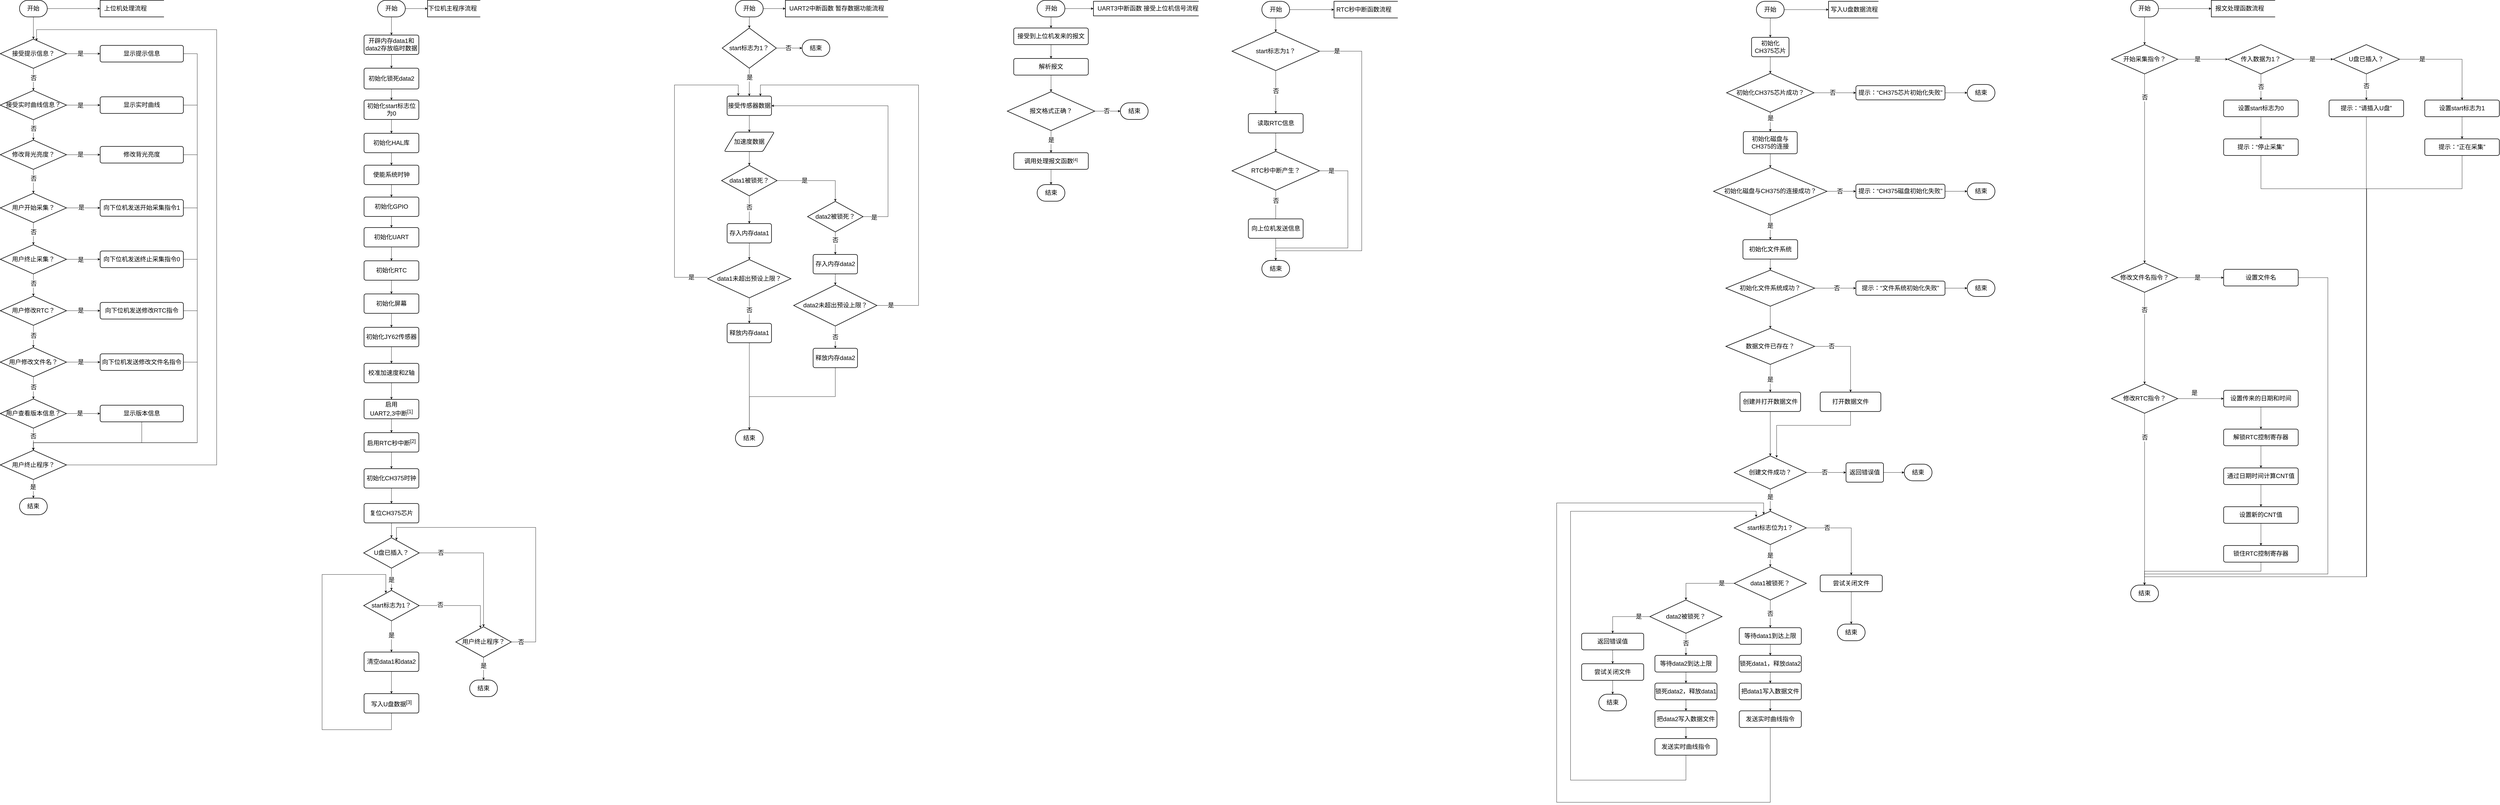 <mxfile version="21.6.6" type="github">
  <diagram name="第 1 页" id="kZftcCl7DrvhkMPYo8V3">
    <mxGraphModel dx="7023" dy="2090" grid="1" gridSize="10" guides="1" tooltips="1" connect="1" arrows="1" fold="1" page="1" pageScale="1" pageWidth="827" pageHeight="1169" math="0" shadow="0">
      <root>
        <mxCell id="0" />
        <mxCell id="1" parent="0" />
        <mxCell id="M4qY9_0p-FFGt08aSmp1-392" style="edgeStyle=orthogonalEdgeStyle;rounded=0;orthogonalLoop=1;jettySize=auto;html=1;entryX=0;entryY=0.5;entryDx=0;entryDy=0;entryPerimeter=0;fontSize=22;" edge="1" parent="1" source="M4qY9_0p-FFGt08aSmp1-394" target="M4qY9_0p-FFGt08aSmp1-653">
          <mxGeometry relative="1" as="geometry" />
        </mxCell>
        <mxCell id="M4qY9_0p-FFGt08aSmp1-393" style="edgeStyle=orthogonalEdgeStyle;rounded=0;orthogonalLoop=1;jettySize=auto;html=1;fontSize=22;" edge="1" parent="1" source="M4qY9_0p-FFGt08aSmp1-394" target="M4qY9_0p-FFGt08aSmp1-712">
          <mxGeometry relative="1" as="geometry" />
        </mxCell>
        <mxCell id="M4qY9_0p-FFGt08aSmp1-394" value="开始" style="strokeWidth=2;html=1;shape=mxgraph.flowchart.terminator;whiteSpace=wrap;fontSize=22;" vertex="1" parent="1">
          <mxGeometry x="-1320.06" y="160" width="100" height="60" as="geometry" />
        </mxCell>
        <mxCell id="M4qY9_0p-FFGt08aSmp1-395" value="" style="edgeStyle=orthogonalEdgeStyle;rounded=0;orthogonalLoop=1;jettySize=auto;html=1;fontSize=22;" edge="1" parent="1" source="M4qY9_0p-FFGt08aSmp1-396" target="M4qY9_0p-FFGt08aSmp1-398">
          <mxGeometry relative="1" as="geometry" />
        </mxCell>
        <mxCell id="M4qY9_0p-FFGt08aSmp1-396" value="接受传感器数据" style="rounded=1;whiteSpace=wrap;html=1;absoluteArcSize=1;arcSize=14;strokeWidth=2;fontSize=22;" vertex="1" parent="1">
          <mxGeometry x="-1350.06" y="505.6" width="160" height="70" as="geometry" />
        </mxCell>
        <mxCell id="M4qY9_0p-FFGt08aSmp1-397" value="" style="edgeStyle=orthogonalEdgeStyle;rounded=0;orthogonalLoop=1;jettySize=auto;html=1;fontSize=22;" edge="1" parent="1" source="M4qY9_0p-FFGt08aSmp1-398" target="M4qY9_0p-FFGt08aSmp1-416">
          <mxGeometry relative="1" as="geometry" />
        </mxCell>
        <mxCell id="M4qY9_0p-FFGt08aSmp1-398" value="加速度数据" style="shape=parallelogram;html=1;strokeWidth=2;perimeter=parallelogramPerimeter;whiteSpace=wrap;rounded=1;arcSize=12;size=0.23;fontSize=22;" vertex="1" parent="1">
          <mxGeometry x="-1360.06" y="635.6" width="180" height="70" as="geometry" />
        </mxCell>
        <mxCell id="M4qY9_0p-FFGt08aSmp1-399" value="" style="edgeStyle=orthogonalEdgeStyle;rounded=0;orthogonalLoop=1;jettySize=auto;html=1;fontSize=22;" edge="1" parent="1" source="M4qY9_0p-FFGt08aSmp1-400" target="M4qY9_0p-FFGt08aSmp1-405">
          <mxGeometry relative="1" as="geometry" />
        </mxCell>
        <mxCell id="M4qY9_0p-FFGt08aSmp1-400" value="存入内存data1" style="rounded=1;whiteSpace=wrap;html=1;absoluteArcSize=1;arcSize=14;strokeWidth=2;fontSize=22;" vertex="1" parent="1">
          <mxGeometry x="-1350.06" y="965.6" width="160" height="70" as="geometry" />
        </mxCell>
        <mxCell id="M4qY9_0p-FFGt08aSmp1-401" style="edgeStyle=orthogonalEdgeStyle;rounded=0;orthogonalLoop=1;jettySize=auto;html=1;fontSize=22;" edge="1" parent="1" source="M4qY9_0p-FFGt08aSmp1-405" target="M4qY9_0p-FFGt08aSmp1-407">
          <mxGeometry relative="1" as="geometry" />
        </mxCell>
        <mxCell id="M4qY9_0p-FFGt08aSmp1-402" value="否" style="edgeLabel;html=1;align=center;verticalAlign=middle;resizable=0;points=[];fontSize=22;" vertex="1" connectable="0" parent="M4qY9_0p-FFGt08aSmp1-401">
          <mxGeometry x="-0.267" y="-3" relative="1" as="geometry">
            <mxPoint x="3" y="11.41" as="offset" />
          </mxGeometry>
        </mxCell>
        <mxCell id="M4qY9_0p-FFGt08aSmp1-403" style="edgeStyle=orthogonalEdgeStyle;rounded=0;orthogonalLoop=1;jettySize=auto;html=1;fontSize=22;" edge="1" parent="1" source="M4qY9_0p-FFGt08aSmp1-405">
          <mxGeometry relative="1" as="geometry">
            <Array as="points">
              <mxPoint x="-1539.86" y="1159.6" />
              <mxPoint x="-1539.86" y="465.6" />
              <mxPoint x="-1309.86" y="465.6" />
              <mxPoint x="-1309.86" y="504.6" />
            </Array>
            <mxPoint x="-1309.86" y="504.6" as="targetPoint" />
          </mxGeometry>
        </mxCell>
        <mxCell id="M4qY9_0p-FFGt08aSmp1-404" value="是" style="edgeLabel;html=1;align=center;verticalAlign=middle;resizable=0;points=[];fontSize=22;" vertex="1" connectable="0" parent="M4qY9_0p-FFGt08aSmp1-403">
          <mxGeometry x="-0.938" y="2" relative="1" as="geometry">
            <mxPoint x="-25.71" y="-2" as="offset" />
          </mxGeometry>
        </mxCell>
        <mxCell id="M4qY9_0p-FFGt08aSmp1-405" value="data1未超出预设上限？" style="strokeWidth=2;html=1;shape=mxgraph.flowchart.decision;whiteSpace=wrap;fontSize=22;" vertex="1" parent="1">
          <mxGeometry x="-1420.06" y="1095.6" width="300" height="138" as="geometry" />
        </mxCell>
        <mxCell id="M4qY9_0p-FFGt08aSmp1-406" style="edgeStyle=orthogonalEdgeStyle;rounded=0;orthogonalLoop=1;jettySize=auto;html=1;fontSize=22;" edge="1" parent="1" source="M4qY9_0p-FFGt08aSmp1-407" target="M4qY9_0p-FFGt08aSmp1-411">
          <mxGeometry relative="1" as="geometry" />
        </mxCell>
        <mxCell id="M4qY9_0p-FFGt08aSmp1-407" value="释放内存data1" style="rounded=1;whiteSpace=wrap;html=1;absoluteArcSize=1;arcSize=14;strokeWidth=2;fontSize=22;" vertex="1" parent="1">
          <mxGeometry x="-1350.06" y="1325.6" width="160" height="70" as="geometry" />
        </mxCell>
        <mxCell id="M4qY9_0p-FFGt08aSmp1-408" style="edgeStyle=orthogonalEdgeStyle;rounded=0;orthogonalLoop=1;jettySize=auto;html=1;entryX=0;entryY=0.5;entryDx=0;entryDy=0;entryPerimeter=0;fontSize=22;" edge="1" parent="1" source="M4qY9_0p-FFGt08aSmp1-410" target="M4qY9_0p-FFGt08aSmp1-431">
          <mxGeometry relative="1" as="geometry" />
        </mxCell>
        <mxCell id="M4qY9_0p-FFGt08aSmp1-409" style="edgeStyle=orthogonalEdgeStyle;rounded=0;orthogonalLoop=1;jettySize=auto;html=1;fontSize=22;" edge="1" parent="1" source="M4qY9_0p-FFGt08aSmp1-410" target="M4qY9_0p-FFGt08aSmp1-433">
          <mxGeometry relative="1" as="geometry" />
        </mxCell>
        <mxCell id="M4qY9_0p-FFGt08aSmp1-410" value="开始" style="strokeWidth=2;html=1;shape=mxgraph.flowchart.terminator;whiteSpace=wrap;fontSize=22;" vertex="1" parent="1">
          <mxGeometry x="2360.15" y="163.75" width="100" height="60" as="geometry" />
        </mxCell>
        <mxCell id="M4qY9_0p-FFGt08aSmp1-411" value="结束" style="strokeWidth=2;html=1;shape=mxgraph.flowchart.terminator;whiteSpace=wrap;fontSize=22;" vertex="1" parent="1">
          <mxGeometry x="-1320.06" y="1710" width="100" height="60" as="geometry" />
        </mxCell>
        <mxCell id="M4qY9_0p-FFGt08aSmp1-412" value="" style="edgeStyle=orthogonalEdgeStyle;rounded=0;orthogonalLoop=1;jettySize=auto;html=1;fontSize=22;" edge="1" parent="1" source="M4qY9_0p-FFGt08aSmp1-416" target="M4qY9_0p-FFGt08aSmp1-400">
          <mxGeometry relative="1" as="geometry" />
        </mxCell>
        <mxCell id="M4qY9_0p-FFGt08aSmp1-413" value="否" style="edgeLabel;html=1;align=center;verticalAlign=middle;resizable=0;points=[];fontSize=22;" vertex="1" connectable="0" parent="M4qY9_0p-FFGt08aSmp1-412">
          <mxGeometry x="0.215" y="3" relative="1" as="geometry">
            <mxPoint x="-3" y="-18.57" as="offset" />
          </mxGeometry>
        </mxCell>
        <mxCell id="M4qY9_0p-FFGt08aSmp1-414" value="" style="edgeStyle=orthogonalEdgeStyle;rounded=0;orthogonalLoop=1;jettySize=auto;html=1;fontSize=22;" edge="1" parent="1" source="M4qY9_0p-FFGt08aSmp1-416" target="M4qY9_0p-FFGt08aSmp1-421">
          <mxGeometry relative="1" as="geometry" />
        </mxCell>
        <mxCell id="M4qY9_0p-FFGt08aSmp1-415" value="是" style="edgeLabel;html=1;align=center;verticalAlign=middle;resizable=0;points=[];fontSize=22;" vertex="1" connectable="0" parent="M4qY9_0p-FFGt08aSmp1-414">
          <mxGeometry x="-0.221" relative="1" as="geometry">
            <mxPoint x="-12.35" as="offset" />
          </mxGeometry>
        </mxCell>
        <mxCell id="M4qY9_0p-FFGt08aSmp1-416" value="data1被锁死？" style="strokeWidth=2;html=1;shape=mxgraph.flowchart.decision;whiteSpace=wrap;fontSize=22;" vertex="1" parent="1">
          <mxGeometry x="-1370.06" y="755.6" width="200" height="110" as="geometry" />
        </mxCell>
        <mxCell id="M4qY9_0p-FFGt08aSmp1-417" style="edgeStyle=orthogonalEdgeStyle;rounded=0;orthogonalLoop=1;jettySize=auto;html=1;entryX=0.5;entryY=0;entryDx=0;entryDy=0;fontSize=22;" edge="1" parent="1" source="M4qY9_0p-FFGt08aSmp1-421" target="M4qY9_0p-FFGt08aSmp1-423">
          <mxGeometry relative="1" as="geometry" />
        </mxCell>
        <mxCell id="M4qY9_0p-FFGt08aSmp1-418" value="否" style="edgeLabel;html=1;align=center;verticalAlign=middle;resizable=0;points=[];fontSize=22;" vertex="1" connectable="0" parent="M4qY9_0p-FFGt08aSmp1-417">
          <mxGeometry x="0.204" y="1" relative="1" as="geometry">
            <mxPoint x="-1" y="-19.14" as="offset" />
          </mxGeometry>
        </mxCell>
        <mxCell id="M4qY9_0p-FFGt08aSmp1-419" style="edgeStyle=orthogonalEdgeStyle;rounded=0;orthogonalLoop=1;jettySize=auto;html=1;entryX=1;entryY=0.5;entryDx=0;entryDy=0;fontSize=22;" edge="1" parent="1" source="M4qY9_0p-FFGt08aSmp1-421" target="M4qY9_0p-FFGt08aSmp1-396">
          <mxGeometry relative="1" as="geometry">
            <Array as="points">
              <mxPoint x="-770.06" y="940.6" />
              <mxPoint x="-770.06" y="540.6" />
            </Array>
          </mxGeometry>
        </mxCell>
        <mxCell id="M4qY9_0p-FFGt08aSmp1-420" value="是" style="edgeLabel;html=1;align=center;verticalAlign=middle;resizable=0;points=[];fontSize=22;" vertex="1" connectable="0" parent="M4qY9_0p-FFGt08aSmp1-419">
          <mxGeometry x="-0.912" y="-3" relative="1" as="geometry">
            <mxPoint as="offset" />
          </mxGeometry>
        </mxCell>
        <mxCell id="M4qY9_0p-FFGt08aSmp1-421" value="data2被锁死？" style="strokeWidth=2;html=1;shape=mxgraph.flowchart.decision;whiteSpace=wrap;fontSize=22;" vertex="1" parent="1">
          <mxGeometry x="-1060.06" y="885.6" width="200" height="110" as="geometry" />
        </mxCell>
        <mxCell id="M4qY9_0p-FFGt08aSmp1-422" value="" style="edgeStyle=orthogonalEdgeStyle;rounded=0;orthogonalLoop=1;jettySize=auto;html=1;fontSize=22;" edge="1" parent="1" source="M4qY9_0p-FFGt08aSmp1-423" target="M4qY9_0p-FFGt08aSmp1-428">
          <mxGeometry relative="1" as="geometry" />
        </mxCell>
        <mxCell id="M4qY9_0p-FFGt08aSmp1-423" value="存入内存data2" style="rounded=1;whiteSpace=wrap;html=1;absoluteArcSize=1;arcSize=14;strokeWidth=2;fontSize=22;" vertex="1" parent="1">
          <mxGeometry x="-1040.06" y="1077.11" width="160" height="70" as="geometry" />
        </mxCell>
        <mxCell id="M4qY9_0p-FFGt08aSmp1-424" style="edgeStyle=orthogonalEdgeStyle;rounded=0;orthogonalLoop=1;jettySize=auto;html=1;fontSize=22;" edge="1" parent="1" source="M4qY9_0p-FFGt08aSmp1-428" target="M4qY9_0p-FFGt08aSmp1-430">
          <mxGeometry relative="1" as="geometry" />
        </mxCell>
        <mxCell id="M4qY9_0p-FFGt08aSmp1-425" value="否" style="edgeLabel;html=1;align=center;verticalAlign=middle;resizable=0;points=[];fontSize=22;" vertex="1" connectable="0" parent="M4qY9_0p-FFGt08aSmp1-424">
          <mxGeometry x="-0.267" y="-3" relative="1" as="geometry">
            <mxPoint x="3" y="11.41" as="offset" />
          </mxGeometry>
        </mxCell>
        <mxCell id="M4qY9_0p-FFGt08aSmp1-426" style="edgeStyle=orthogonalEdgeStyle;rounded=0;orthogonalLoop=1;jettySize=auto;html=1;entryX=0.75;entryY=0;entryDx=0;entryDy=0;fontSize=22;" edge="1" parent="1" source="M4qY9_0p-FFGt08aSmp1-428" target="M4qY9_0p-FFGt08aSmp1-396">
          <mxGeometry relative="1" as="geometry">
            <Array as="points">
              <mxPoint x="-660.06" y="1261.6" />
              <mxPoint x="-660.06" y="465.6" />
              <mxPoint x="-1230.06" y="465.6" />
            </Array>
          </mxGeometry>
        </mxCell>
        <mxCell id="M4qY9_0p-FFGt08aSmp1-427" value="是" style="edgeLabel;html=1;align=center;verticalAlign=middle;resizable=0;points=[];fontSize=22;" vertex="1" connectable="0" parent="M4qY9_0p-FFGt08aSmp1-426">
          <mxGeometry x="-0.957" y="3" relative="1" as="geometry">
            <mxPoint x="15.83" y="3.01" as="offset" />
          </mxGeometry>
        </mxCell>
        <mxCell id="M4qY9_0p-FFGt08aSmp1-428" value="data2未超出预设上限？" style="strokeWidth=2;html=1;shape=mxgraph.flowchart.decision;whiteSpace=wrap;fontSize=22;" vertex="1" parent="1">
          <mxGeometry x="-1110.06" y="1187.11" width="300" height="148" as="geometry" />
        </mxCell>
        <mxCell id="M4qY9_0p-FFGt08aSmp1-429" style="edgeStyle=orthogonalEdgeStyle;rounded=0;orthogonalLoop=1;jettySize=auto;html=1;fontSize=22;" edge="1" parent="1" source="M4qY9_0p-FFGt08aSmp1-430" target="M4qY9_0p-FFGt08aSmp1-411">
          <mxGeometry relative="1" as="geometry">
            <Array as="points">
              <mxPoint x="-959.86" y="1590" />
              <mxPoint x="-1269.86" y="1590" />
            </Array>
          </mxGeometry>
        </mxCell>
        <mxCell id="M4qY9_0p-FFGt08aSmp1-430" value="释放内存data2" style="rounded=1;whiteSpace=wrap;html=1;absoluteArcSize=1;arcSize=14;strokeWidth=2;fontSize=22;" vertex="1" parent="1">
          <mxGeometry x="-1040.06" y="1415.6" width="160" height="70" as="geometry" />
        </mxCell>
        <mxCell id="M4qY9_0p-FFGt08aSmp1-431" value="&amp;nbsp;写入U盘数据流程" style="strokeWidth=2;html=1;shape=mxgraph.flowchart.annotation_1;align=left;pointerEvents=1;fontSize=22;" vertex="1" parent="1">
          <mxGeometry x="2620.15" y="163.75" width="180" height="60" as="geometry" />
        </mxCell>
        <mxCell id="M4qY9_0p-FFGt08aSmp1-432" value="" style="edgeStyle=orthogonalEdgeStyle;rounded=0;orthogonalLoop=1;jettySize=auto;html=1;fontSize=22;" edge="1" parent="1" source="M4qY9_0p-FFGt08aSmp1-433" target="M4qY9_0p-FFGt08aSmp1-444">
          <mxGeometry relative="1" as="geometry" />
        </mxCell>
        <mxCell id="M4qY9_0p-FFGt08aSmp1-433" value="初始化CH375芯片" style="rounded=1;whiteSpace=wrap;html=1;absoluteArcSize=1;arcSize=14;strokeWidth=2;fontSize=22;" vertex="1" parent="1">
          <mxGeometry x="2342.65" y="293.75" width="135" height="70" as="geometry" />
        </mxCell>
        <mxCell id="M4qY9_0p-FFGt08aSmp1-434" value="" style="edgeStyle=orthogonalEdgeStyle;rounded=0;orthogonalLoop=1;jettySize=auto;html=1;fontSize=22;" edge="1" parent="1" source="M4qY9_0p-FFGt08aSmp1-435" target="M4qY9_0p-FFGt08aSmp1-449">
          <mxGeometry relative="1" as="geometry" />
        </mxCell>
        <mxCell id="M4qY9_0p-FFGt08aSmp1-435" value="初始化磁盘与CH375的连接" style="rounded=1;whiteSpace=wrap;html=1;absoluteArcSize=1;arcSize=14;strokeWidth=2;fontSize=22;" vertex="1" parent="1">
          <mxGeometry x="2312.96" y="633.75" width="194.37" height="80" as="geometry" />
        </mxCell>
        <mxCell id="M4qY9_0p-FFGt08aSmp1-436" value="" style="edgeStyle=orthogonalEdgeStyle;rounded=0;orthogonalLoop=1;jettySize=auto;html=1;fontSize=22;" edge="1" parent="1" source="M4qY9_0p-FFGt08aSmp1-437" target="M4qY9_0p-FFGt08aSmp1-453">
          <mxGeometry relative="1" as="geometry" />
        </mxCell>
        <mxCell id="M4qY9_0p-FFGt08aSmp1-437" value="初始化文件系统" style="rounded=1;whiteSpace=wrap;html=1;absoluteArcSize=1;arcSize=14;strokeWidth=2;fontSize=22;" vertex="1" parent="1">
          <mxGeometry x="2311.56" y="1023.75" width="197.18" height="70" as="geometry" />
        </mxCell>
        <mxCell id="M4qY9_0p-FFGt08aSmp1-438" value="" style="edgeStyle=orthogonalEdgeStyle;rounded=0;orthogonalLoop=1;jettySize=auto;html=1;fontSize=22;" edge="1" parent="1" source="M4qY9_0p-FFGt08aSmp1-439" target="M4qY9_0p-FFGt08aSmp1-463">
          <mxGeometry relative="1" as="geometry" />
        </mxCell>
        <mxCell id="M4qY9_0p-FFGt08aSmp1-439" value="创建并打开数据文件" style="rounded=1;whiteSpace=wrap;html=1;absoluteArcSize=1;arcSize=14;strokeWidth=2;fontSize=22;" vertex="1" parent="1">
          <mxGeometry x="2300.89" y="1573.75" width="218.58" height="70" as="geometry" />
        </mxCell>
        <mxCell id="M4qY9_0p-FFGt08aSmp1-440" value="" style="edgeStyle=orthogonalEdgeStyle;rounded=0;orthogonalLoop=1;jettySize=auto;html=1;fontSize=22;" edge="1" parent="1" source="M4qY9_0p-FFGt08aSmp1-444" target="M4qY9_0p-FFGt08aSmp1-435">
          <mxGeometry relative="1" as="geometry" />
        </mxCell>
        <mxCell id="M4qY9_0p-FFGt08aSmp1-441" value="是" style="edgeLabel;html=1;align=center;verticalAlign=middle;resizable=0;points=[];fontSize=22;" vertex="1" connectable="0" parent="M4qY9_0p-FFGt08aSmp1-440">
          <mxGeometry x="-0.382" y="1" relative="1" as="geometry">
            <mxPoint as="offset" />
          </mxGeometry>
        </mxCell>
        <mxCell id="M4qY9_0p-FFGt08aSmp1-442" value="" style="edgeStyle=orthogonalEdgeStyle;rounded=0;orthogonalLoop=1;jettySize=auto;html=1;fontSize=22;" edge="1" parent="1" source="M4qY9_0p-FFGt08aSmp1-444" target="M4qY9_0p-FFGt08aSmp1-480">
          <mxGeometry relative="1" as="geometry" />
        </mxCell>
        <mxCell id="M4qY9_0p-FFGt08aSmp1-443" value="否" style="edgeLabel;html=1;align=center;verticalAlign=middle;resizable=0;points=[];fontSize=22;" vertex="1" connectable="0" parent="M4qY9_0p-FFGt08aSmp1-442">
          <mxGeometry x="-0.272" y="-1" relative="1" as="geometry">
            <mxPoint x="12.5" y="-1" as="offset" />
          </mxGeometry>
        </mxCell>
        <mxCell id="M4qY9_0p-FFGt08aSmp1-444" value="&lt;span&gt;初始化CH375芯片成功？&lt;/span&gt;" style="strokeWidth=2;html=1;shape=mxgraph.flowchart.decision;whiteSpace=wrap;fontSize=22;" vertex="1" parent="1">
          <mxGeometry x="2252.65" y="423.75" width="315" height="140" as="geometry" />
        </mxCell>
        <mxCell id="M4qY9_0p-FFGt08aSmp1-445" value="" style="edgeStyle=orthogonalEdgeStyle;rounded=0;orthogonalLoop=1;jettySize=auto;html=1;fontSize=22;" edge="1" parent="1" source="M4qY9_0p-FFGt08aSmp1-449" target="M4qY9_0p-FFGt08aSmp1-437">
          <mxGeometry relative="1" as="geometry" />
        </mxCell>
        <mxCell id="M4qY9_0p-FFGt08aSmp1-446" value="是" style="edgeLabel;html=1;align=center;verticalAlign=middle;resizable=0;points=[];fontSize=22;" vertex="1" connectable="0" parent="M4qY9_0p-FFGt08aSmp1-445">
          <mxGeometry x="-0.375" relative="1" as="geometry">
            <mxPoint x="-0.01" y="11" as="offset" />
          </mxGeometry>
        </mxCell>
        <mxCell id="M4qY9_0p-FFGt08aSmp1-447" style="edgeStyle=orthogonalEdgeStyle;rounded=0;orthogonalLoop=1;jettySize=auto;html=1;fontSize=22;" edge="1" parent="1" source="M4qY9_0p-FFGt08aSmp1-449" target="M4qY9_0p-FFGt08aSmp1-715">
          <mxGeometry relative="1" as="geometry">
            <mxPoint x="2718.77" y="849.25" as="targetPoint" />
          </mxGeometry>
        </mxCell>
        <mxCell id="M4qY9_0p-FFGt08aSmp1-448" value="否" style="edgeLabel;html=1;align=center;verticalAlign=middle;resizable=0;points=[];fontSize=22;" vertex="1" connectable="0" parent="M4qY9_0p-FFGt08aSmp1-447">
          <mxGeometry x="0.244" y="1" relative="1" as="geometry">
            <mxPoint x="-19.14" y="1" as="offset" />
          </mxGeometry>
        </mxCell>
        <mxCell id="M4qY9_0p-FFGt08aSmp1-449" value="初始化磁盘与CH375的连接成功？" style="strokeWidth=2;html=1;shape=mxgraph.flowchart.decision;whiteSpace=wrap;fontSize=22;" vertex="1" parent="1">
          <mxGeometry x="2205.78" y="763.75" width="408.75" height="171" as="geometry" />
        </mxCell>
        <mxCell id="M4qY9_0p-FFGt08aSmp1-450" style="edgeStyle=orthogonalEdgeStyle;rounded=0;orthogonalLoop=1;jettySize=auto;html=1;fontSize=22;" edge="1" parent="1" source="M4qY9_0p-FFGt08aSmp1-453" target="M4qY9_0p-FFGt08aSmp1-718">
          <mxGeometry relative="1" as="geometry">
            <mxPoint x="2718.77" y="1198.75" as="targetPoint" />
          </mxGeometry>
        </mxCell>
        <mxCell id="M4qY9_0p-FFGt08aSmp1-451" value="否" style="edgeLabel;html=1;align=center;verticalAlign=middle;resizable=0;points=[];fontSize=22;" vertex="1" connectable="0" parent="M4qY9_0p-FFGt08aSmp1-450">
          <mxGeometry x="0.265" relative="1" as="geometry">
            <mxPoint x="-14" as="offset" />
          </mxGeometry>
        </mxCell>
        <mxCell id="M4qY9_0p-FFGt08aSmp1-452" value="" style="edgeStyle=orthogonalEdgeStyle;rounded=0;orthogonalLoop=1;jettySize=auto;html=1;fontSize=22;" edge="1" parent="1" source="M4qY9_0p-FFGt08aSmp1-453" target="M4qY9_0p-FFGt08aSmp1-458">
          <mxGeometry relative="1" as="geometry" />
        </mxCell>
        <mxCell id="M4qY9_0p-FFGt08aSmp1-453" value="初始化文件系统成功？" style="strokeWidth=2;html=1;shape=mxgraph.flowchart.decision;whiteSpace=wrap;fontSize=22;" vertex="1" parent="1">
          <mxGeometry x="2250.15" y="1133.75" width="320" height="130" as="geometry" />
        </mxCell>
        <mxCell id="M4qY9_0p-FFGt08aSmp1-454" style="edgeStyle=orthogonalEdgeStyle;rounded=0;orthogonalLoop=1;jettySize=auto;html=1;fontSize=22;" edge="1" parent="1" source="M4qY9_0p-FFGt08aSmp1-458" target="M4qY9_0p-FFGt08aSmp1-439">
          <mxGeometry relative="1" as="geometry" />
        </mxCell>
        <mxCell id="M4qY9_0p-FFGt08aSmp1-455" value="是" style="edgeLabel;html=1;align=center;verticalAlign=middle;resizable=0;points=[];fontSize=22;" vertex="1" connectable="0" parent="M4qY9_0p-FFGt08aSmp1-454">
          <mxGeometry x="-0.292" y="2" relative="1" as="geometry">
            <mxPoint x="-1.97" y="19.41" as="offset" />
          </mxGeometry>
        </mxCell>
        <mxCell id="M4qY9_0p-FFGt08aSmp1-456" style="edgeStyle=orthogonalEdgeStyle;rounded=0;orthogonalLoop=1;jettySize=auto;html=1;fontSize=22;" edge="1" parent="1" source="M4qY9_0p-FFGt08aSmp1-458" target="M4qY9_0p-FFGt08aSmp1-510">
          <mxGeometry relative="1" as="geometry" />
        </mxCell>
        <mxCell id="M4qY9_0p-FFGt08aSmp1-457" value="否" style="edgeLabel;html=1;align=center;verticalAlign=middle;resizable=0;points=[];fontSize=22;" vertex="1" connectable="0" parent="M4qY9_0p-FFGt08aSmp1-456">
          <mxGeometry x="-0.421" y="-2" relative="1" as="geometry">
            <mxPoint x="-24.71" y="-2" as="offset" />
          </mxGeometry>
        </mxCell>
        <mxCell id="M4qY9_0p-FFGt08aSmp1-458" value="数据文件已存在？" style="strokeWidth=2;html=1;shape=mxgraph.flowchart.decision;whiteSpace=wrap;fontSize=22;" vertex="1" parent="1">
          <mxGeometry x="2250.15" y="1343.75" width="320" height="130" as="geometry" />
        </mxCell>
        <mxCell id="M4qY9_0p-FFGt08aSmp1-459" value="" style="edgeStyle=orthogonalEdgeStyle;rounded=0;orthogonalLoop=1;jettySize=auto;html=1;fontSize=22;" edge="1" parent="1" source="M4qY9_0p-FFGt08aSmp1-463" target="M4qY9_0p-FFGt08aSmp1-468">
          <mxGeometry relative="1" as="geometry" />
        </mxCell>
        <mxCell id="M4qY9_0p-FFGt08aSmp1-460" value="是" style="edgeLabel;html=1;align=center;verticalAlign=middle;resizable=0;points=[];fontSize=22;" vertex="1" connectable="0" parent="M4qY9_0p-FFGt08aSmp1-459">
          <mxGeometry x="-0.242" y="2" relative="1" as="geometry">
            <mxPoint x="-2" y="-1.68" as="offset" />
          </mxGeometry>
        </mxCell>
        <mxCell id="M4qY9_0p-FFGt08aSmp1-461" style="edgeStyle=orthogonalEdgeStyle;rounded=0;orthogonalLoop=1;jettySize=auto;html=1;entryX=0;entryY=0.5;entryDx=0;entryDy=0;fontSize=22;" edge="1" parent="1" source="M4qY9_0p-FFGt08aSmp1-463" target="M4qY9_0p-FFGt08aSmp1-483">
          <mxGeometry relative="1" as="geometry" />
        </mxCell>
        <mxCell id="M4qY9_0p-FFGt08aSmp1-462" value="否" style="edgeLabel;html=1;align=center;verticalAlign=middle;resizable=0;points=[];fontSize=22;" vertex="1" connectable="0" parent="M4qY9_0p-FFGt08aSmp1-461">
          <mxGeometry x="-0.261" y="2" relative="1" as="geometry">
            <mxPoint x="12.86" y="2" as="offset" />
          </mxGeometry>
        </mxCell>
        <mxCell id="M4qY9_0p-FFGt08aSmp1-463" value="创建文件成功？" style="strokeWidth=2;html=1;shape=mxgraph.flowchart.decision;whiteSpace=wrap;fontSize=22;" vertex="1" parent="1">
          <mxGeometry x="2280.15" y="1803.75" width="260" height="120" as="geometry" />
        </mxCell>
        <mxCell id="M4qY9_0p-FFGt08aSmp1-464" value="" style="edgeStyle=orthogonalEdgeStyle;rounded=0;orthogonalLoop=1;jettySize=auto;html=1;fontSize=22;" edge="1" parent="1" source="M4qY9_0p-FFGt08aSmp1-468" target="M4qY9_0p-FFGt08aSmp1-473">
          <mxGeometry relative="1" as="geometry" />
        </mxCell>
        <mxCell id="M4qY9_0p-FFGt08aSmp1-465" value="是" style="edgeLabel;html=1;align=center;verticalAlign=middle;resizable=0;points=[];fontSize=22;" vertex="1" connectable="0" parent="M4qY9_0p-FFGt08aSmp1-464">
          <mxGeometry x="-0.61" y="-1" relative="1" as="geometry">
            <mxPoint x="1" y="24.4" as="offset" />
          </mxGeometry>
        </mxCell>
        <mxCell id="M4qY9_0p-FFGt08aSmp1-466" style="edgeStyle=orthogonalEdgeStyle;rounded=0;orthogonalLoop=1;jettySize=auto;html=1;fontSize=22;" edge="1" parent="1" source="M4qY9_0p-FFGt08aSmp1-468" target="M4qY9_0p-FFGt08aSmp1-508">
          <mxGeometry relative="1" as="geometry" />
        </mxCell>
        <mxCell id="M4qY9_0p-FFGt08aSmp1-467" value="否" style="edgeLabel;html=1;align=center;verticalAlign=middle;resizable=0;points=[];fontSize=22;" vertex="1" connectable="0" parent="M4qY9_0p-FFGt08aSmp1-466">
          <mxGeometry x="-0.758" relative="1" as="geometry">
            <mxPoint x="34.38" y="-0.06" as="offset" />
          </mxGeometry>
        </mxCell>
        <mxCell id="M4qY9_0p-FFGt08aSmp1-468" value="start标志位为1？" style="strokeWidth=2;html=1;shape=mxgraph.flowchart.decision;whiteSpace=wrap;fontSize=22;" vertex="1" parent="1">
          <mxGeometry x="2280.15" y="2003.75" width="260" height="120" as="geometry" />
        </mxCell>
        <mxCell id="M4qY9_0p-FFGt08aSmp1-469" style="edgeStyle=orthogonalEdgeStyle;rounded=0;orthogonalLoop=1;jettySize=auto;html=1;fontSize=22;" edge="1" parent="1" source="M4qY9_0p-FFGt08aSmp1-473" target="M4qY9_0p-FFGt08aSmp1-486">
          <mxGeometry relative="1" as="geometry" />
        </mxCell>
        <mxCell id="M4qY9_0p-FFGt08aSmp1-470" value="否" style="edgeLabel;html=1;align=center;verticalAlign=middle;resizable=0;points=[];fontSize=22;" vertex="1" connectable="0" parent="M4qY9_0p-FFGt08aSmp1-469">
          <mxGeometry x="-0.3" y="-3" relative="1" as="geometry">
            <mxPoint x="3" y="15" as="offset" />
          </mxGeometry>
        </mxCell>
        <mxCell id="M4qY9_0p-FFGt08aSmp1-471" style="edgeStyle=orthogonalEdgeStyle;rounded=0;orthogonalLoop=1;jettySize=auto;html=1;entryX=0.5;entryY=0;entryDx=0;entryDy=0;entryPerimeter=0;fontSize=22;" edge="1" parent="1" source="M4qY9_0p-FFGt08aSmp1-473" target="M4qY9_0p-FFGt08aSmp1-478">
          <mxGeometry relative="1" as="geometry" />
        </mxCell>
        <mxCell id="M4qY9_0p-FFGt08aSmp1-472" value="是" style="edgeLabel;html=1;align=center;verticalAlign=middle;resizable=0;points=[];fontSize=22;" vertex="1" connectable="0" parent="M4qY9_0p-FFGt08aSmp1-471">
          <mxGeometry x="-0.614" relative="1" as="geometry">
            <mxPoint as="offset" />
          </mxGeometry>
        </mxCell>
        <mxCell id="M4qY9_0p-FFGt08aSmp1-473" value="data1被锁死？" style="strokeWidth=2;html=1;shape=mxgraph.flowchart.decision;whiteSpace=wrap;fontSize=22;" vertex="1" parent="1">
          <mxGeometry x="2280.15" y="2203.75" width="260" height="120" as="geometry" />
        </mxCell>
        <mxCell id="M4qY9_0p-FFGt08aSmp1-474" style="edgeStyle=orthogonalEdgeStyle;rounded=0;orthogonalLoop=1;jettySize=auto;html=1;entryX=0.5;entryY=0;entryDx=0;entryDy=0;fontSize=22;" edge="1" parent="1" source="M4qY9_0p-FFGt08aSmp1-478" target="M4qY9_0p-FFGt08aSmp1-494">
          <mxGeometry relative="1" as="geometry" />
        </mxCell>
        <mxCell id="M4qY9_0p-FFGt08aSmp1-475" value="否" style="edgeLabel;html=1;align=center;verticalAlign=middle;resizable=0;points=[];fontSize=22;" vertex="1" connectable="0" parent="M4qY9_0p-FFGt08aSmp1-474">
          <mxGeometry x="-0.301" y="-1" relative="1" as="geometry">
            <mxPoint x="0.97" y="9" as="offset" />
          </mxGeometry>
        </mxCell>
        <mxCell id="M4qY9_0p-FFGt08aSmp1-476" style="edgeStyle=orthogonalEdgeStyle;rounded=0;orthogonalLoop=1;jettySize=auto;html=1;entryX=0.5;entryY=0;entryDx=0;entryDy=0;fontSize=22;" edge="1" parent="1" source="M4qY9_0p-FFGt08aSmp1-478" target="M4qY9_0p-FFGt08aSmp1-503">
          <mxGeometry relative="1" as="geometry" />
        </mxCell>
        <mxCell id="M4qY9_0p-FFGt08aSmp1-477" value="是" style="edgeLabel;html=1;align=center;verticalAlign=middle;resizable=0;points=[];fontSize=22;" vertex="1" connectable="0" parent="M4qY9_0p-FFGt08aSmp1-476">
          <mxGeometry x="-0.585" y="1" relative="1" as="geometry">
            <mxPoint y="-1" as="offset" />
          </mxGeometry>
        </mxCell>
        <mxCell id="M4qY9_0p-FFGt08aSmp1-478" value="data2被锁死？" style="strokeWidth=2;html=1;shape=mxgraph.flowchart.decision;whiteSpace=wrap;fontSize=22;" vertex="1" parent="1">
          <mxGeometry x="1976.15" y="2323.75" width="260" height="120" as="geometry" />
        </mxCell>
        <mxCell id="M4qY9_0p-FFGt08aSmp1-479" value="" style="edgeStyle=orthogonalEdgeStyle;rounded=0;orthogonalLoop=1;jettySize=auto;html=1;fontSize=22;" edge="1" parent="1" source="M4qY9_0p-FFGt08aSmp1-480" target="M4qY9_0p-FFGt08aSmp1-481">
          <mxGeometry relative="1" as="geometry" />
        </mxCell>
        <mxCell id="M4qY9_0p-FFGt08aSmp1-480" value="提示：“CH375芯片初始化失败”" style="rounded=1;whiteSpace=wrap;html=1;absoluteArcSize=1;arcSize=14;strokeWidth=2;fontSize=22;" vertex="1" parent="1">
          <mxGeometry x="2718.77" y="468.13" width="321.23" height="51.25" as="geometry" />
        </mxCell>
        <mxCell id="M4qY9_0p-FFGt08aSmp1-481" value="结束" style="strokeWidth=2;html=1;shape=mxgraph.flowchart.terminator;whiteSpace=wrap;fontSize=22;" vertex="1" parent="1">
          <mxGeometry x="3120.0" y="463.75" width="100" height="60" as="geometry" />
        </mxCell>
        <mxCell id="M4qY9_0p-FFGt08aSmp1-482" value="" style="edgeStyle=orthogonalEdgeStyle;rounded=0;orthogonalLoop=1;jettySize=auto;html=1;fontSize=22;" edge="1" parent="1" source="M4qY9_0p-FFGt08aSmp1-483" target="M4qY9_0p-FFGt08aSmp1-484">
          <mxGeometry relative="1" as="geometry" />
        </mxCell>
        <mxCell id="M4qY9_0p-FFGt08aSmp1-483" value="返回错误值" style="rounded=1;whiteSpace=wrap;html=1;absoluteArcSize=1;arcSize=14;strokeWidth=2;fontSize=22;" vertex="1" parent="1">
          <mxGeometry x="2683.15" y="1828.75" width="135" height="70" as="geometry" />
        </mxCell>
        <mxCell id="M4qY9_0p-FFGt08aSmp1-484" value="结束" style="strokeWidth=2;html=1;shape=mxgraph.flowchart.terminator;whiteSpace=wrap;fontSize=22;" vertex="1" parent="1">
          <mxGeometry x="2893.15" y="1833.75" width="100" height="60" as="geometry" />
        </mxCell>
        <mxCell id="M4qY9_0p-FFGt08aSmp1-485" value="" style="edgeStyle=orthogonalEdgeStyle;rounded=0;orthogonalLoop=1;jettySize=auto;html=1;fontSize=22;" edge="1" parent="1" source="M4qY9_0p-FFGt08aSmp1-486" target="M4qY9_0p-FFGt08aSmp1-488">
          <mxGeometry relative="1" as="geometry" />
        </mxCell>
        <mxCell id="M4qY9_0p-FFGt08aSmp1-486" value="等待data1到达上限" style="rounded=1;whiteSpace=wrap;html=1;absoluteArcSize=1;arcSize=14;strokeWidth=2;fontSize=22;" vertex="1" parent="1">
          <mxGeometry x="2298.31" y="2423.75" width="223.73" height="60" as="geometry" />
        </mxCell>
        <mxCell id="M4qY9_0p-FFGt08aSmp1-487" value="" style="edgeStyle=orthogonalEdgeStyle;rounded=0;orthogonalLoop=1;jettySize=auto;html=1;fontSize=22;" edge="1" parent="1" source="M4qY9_0p-FFGt08aSmp1-488" target="M4qY9_0p-FFGt08aSmp1-491">
          <mxGeometry relative="1" as="geometry" />
        </mxCell>
        <mxCell id="M4qY9_0p-FFGt08aSmp1-488" value="锁死data1，释放data2" style="rounded=1;whiteSpace=wrap;html=1;absoluteArcSize=1;arcSize=14;strokeWidth=2;fontSize=22;" vertex="1" parent="1">
          <mxGeometry x="2298.31" y="2523.75" width="223.73" height="60" as="geometry" />
        </mxCell>
        <mxCell id="M4qY9_0p-FFGt08aSmp1-489" style="edgeStyle=orthogonalEdgeStyle;rounded=0;orthogonalLoop=1;jettySize=auto;html=1;entryX=0.408;entryY=0.093;entryDx=0;entryDy=0;entryPerimeter=0;fontSize=22;exitX=0.5;exitY=1;exitDx=0;exitDy=0;" edge="1" parent="1" source="M4qY9_0p-FFGt08aSmp1-492" target="M4qY9_0p-FFGt08aSmp1-468">
          <mxGeometry relative="1" as="geometry">
            <Array as="points">
              <mxPoint x="2410.15" y="3053.75" />
              <mxPoint x="1640.15" y="3053.75" />
              <mxPoint x="1640.15" y="1973.75" />
              <mxPoint x="2386.15" y="1973.75" />
            </Array>
            <mxPoint x="2410.15" y="2873.75" as="sourcePoint" />
          </mxGeometry>
        </mxCell>
        <mxCell id="M4qY9_0p-FFGt08aSmp1-490" value="" style="edgeStyle=orthogonalEdgeStyle;rounded=0;orthogonalLoop=1;jettySize=auto;html=1;fontSize=22;" edge="1" parent="1" source="M4qY9_0p-FFGt08aSmp1-491" target="M4qY9_0p-FFGt08aSmp1-492">
          <mxGeometry relative="1" as="geometry" />
        </mxCell>
        <mxCell id="M4qY9_0p-FFGt08aSmp1-491" value="把data1写入数据文件" style="rounded=1;whiteSpace=wrap;html=1;absoluteArcSize=1;arcSize=14;strokeWidth=2;fontSize=22;" vertex="1" parent="1">
          <mxGeometry x="2298.27" y="2623.75" width="223.75" height="60" as="geometry" />
        </mxCell>
        <mxCell id="M4qY9_0p-FFGt08aSmp1-492" value="发送实时曲线指令" style="rounded=1;whiteSpace=wrap;html=1;absoluteArcSize=1;arcSize=14;strokeWidth=2;fontSize=22;" vertex="1" parent="1">
          <mxGeometry x="2298.27" y="2723.75" width="223.75" height="60" as="geometry" />
        </mxCell>
        <mxCell id="M4qY9_0p-FFGt08aSmp1-493" value="" style="edgeStyle=orthogonalEdgeStyle;rounded=0;orthogonalLoop=1;jettySize=auto;html=1;fontSize=22;" edge="1" parent="1" source="M4qY9_0p-FFGt08aSmp1-494" target="M4qY9_0p-FFGt08aSmp1-496">
          <mxGeometry relative="1" as="geometry" />
        </mxCell>
        <mxCell id="M4qY9_0p-FFGt08aSmp1-494" value="等待data2到达上限" style="rounded=1;whiteSpace=wrap;html=1;absoluteArcSize=1;arcSize=14;strokeWidth=2;fontSize=22;" vertex="1" parent="1">
          <mxGeometry x="1994.31" y="2523.75" width="223.73" height="60" as="geometry" />
        </mxCell>
        <mxCell id="M4qY9_0p-FFGt08aSmp1-495" value="" style="edgeStyle=orthogonalEdgeStyle;rounded=0;orthogonalLoop=1;jettySize=auto;html=1;fontSize=22;" edge="1" parent="1" source="M4qY9_0p-FFGt08aSmp1-496" target="M4qY9_0p-FFGt08aSmp1-499">
          <mxGeometry relative="1" as="geometry" />
        </mxCell>
        <mxCell id="M4qY9_0p-FFGt08aSmp1-496" value="锁死data2，释放data1" style="rounded=1;whiteSpace=wrap;html=1;absoluteArcSize=1;arcSize=14;strokeWidth=2;fontSize=22;" vertex="1" parent="1">
          <mxGeometry x="1994.31" y="2623.75" width="223.73" height="60" as="geometry" />
        </mxCell>
        <mxCell id="M4qY9_0p-FFGt08aSmp1-497" style="edgeStyle=orthogonalEdgeStyle;rounded=0;orthogonalLoop=1;jettySize=auto;html=1;entryX=0.304;entryY=0.176;entryDx=0;entryDy=0;entryPerimeter=0;fontSize=22;exitX=0.5;exitY=1;exitDx=0;exitDy=0;" edge="1" parent="1" source="M4qY9_0p-FFGt08aSmp1-500" target="M4qY9_0p-FFGt08aSmp1-468">
          <mxGeometry relative="1" as="geometry">
            <Array as="points">
              <mxPoint x="2106.15" y="2973.75" />
              <mxPoint x="1690.15" y="2973.75" />
              <mxPoint x="1690.15" y="2003.75" />
              <mxPoint x="2359.15" y="2003.75" />
            </Array>
            <mxPoint x="2106.15" y="2903.75" as="sourcePoint" />
          </mxGeometry>
        </mxCell>
        <mxCell id="M4qY9_0p-FFGt08aSmp1-498" value="" style="edgeStyle=orthogonalEdgeStyle;rounded=0;orthogonalLoop=1;jettySize=auto;html=1;fontSize=22;" edge="1" parent="1" source="M4qY9_0p-FFGt08aSmp1-499" target="M4qY9_0p-FFGt08aSmp1-500">
          <mxGeometry relative="1" as="geometry" />
        </mxCell>
        <mxCell id="M4qY9_0p-FFGt08aSmp1-499" value="把data2写入数据文件" style="rounded=1;whiteSpace=wrap;html=1;absoluteArcSize=1;arcSize=14;strokeWidth=2;fontSize=22;" vertex="1" parent="1">
          <mxGeometry x="1994.27" y="2723.75" width="223.75" height="60" as="geometry" />
        </mxCell>
        <mxCell id="M4qY9_0p-FFGt08aSmp1-500" value="发送实时曲线指令" style="rounded=1;whiteSpace=wrap;html=1;absoluteArcSize=1;arcSize=14;strokeWidth=2;fontSize=22;" vertex="1" parent="1">
          <mxGeometry x="1994.27" y="2823.75" width="223.75" height="60" as="geometry" />
        </mxCell>
        <mxCell id="M4qY9_0p-FFGt08aSmp1-501" value="结束" style="strokeWidth=2;html=1;shape=mxgraph.flowchart.terminator;whiteSpace=wrap;fontSize=22;" vertex="1" parent="1">
          <mxGeometry x="1792.02" y="2663.75" width="100" height="60" as="geometry" />
        </mxCell>
        <mxCell id="M4qY9_0p-FFGt08aSmp1-502" value="" style="edgeStyle=orthogonalEdgeStyle;rounded=0;orthogonalLoop=1;jettySize=auto;html=1;fontSize=22;" edge="1" parent="1" source="M4qY9_0p-FFGt08aSmp1-503" target="M4qY9_0p-FFGt08aSmp1-505">
          <mxGeometry relative="1" as="geometry" />
        </mxCell>
        <mxCell id="M4qY9_0p-FFGt08aSmp1-503" value="返回错误值" style="rounded=1;whiteSpace=wrap;html=1;absoluteArcSize=1;arcSize=14;strokeWidth=2;fontSize=22;" vertex="1" parent="1">
          <mxGeometry x="1730.15" y="2443.75" width="223.73" height="60" as="geometry" />
        </mxCell>
        <mxCell id="M4qY9_0p-FFGt08aSmp1-504" value="" style="edgeStyle=orthogonalEdgeStyle;rounded=0;orthogonalLoop=1;jettySize=auto;html=1;fontSize=22;" edge="1" parent="1" source="M4qY9_0p-FFGt08aSmp1-505" target="M4qY9_0p-FFGt08aSmp1-501">
          <mxGeometry relative="1" as="geometry" />
        </mxCell>
        <mxCell id="M4qY9_0p-FFGt08aSmp1-505" value="尝试关闭文件" style="rounded=1;whiteSpace=wrap;html=1;absoluteArcSize=1;arcSize=14;strokeWidth=2;fontSize=22;" vertex="1" parent="1">
          <mxGeometry x="1730.15" y="2553.75" width="223.73" height="60" as="geometry" />
        </mxCell>
        <mxCell id="M4qY9_0p-FFGt08aSmp1-506" value="结束" style="strokeWidth=2;html=1;shape=mxgraph.flowchart.terminator;whiteSpace=wrap;fontSize=22;" vertex="1" parent="1">
          <mxGeometry x="2652.02" y="2410.75" width="100" height="60" as="geometry" />
        </mxCell>
        <mxCell id="M4qY9_0p-FFGt08aSmp1-507" style="edgeStyle=orthogonalEdgeStyle;rounded=0;orthogonalLoop=1;jettySize=auto;html=1;fontSize=22;" edge="1" parent="1" source="M4qY9_0p-FFGt08aSmp1-508" target="M4qY9_0p-FFGt08aSmp1-506">
          <mxGeometry relative="1" as="geometry" />
        </mxCell>
        <mxCell id="M4qY9_0p-FFGt08aSmp1-508" value="尝试关闭文件" style="rounded=1;whiteSpace=wrap;html=1;absoluteArcSize=1;arcSize=14;strokeWidth=2;fontSize=22;" vertex="1" parent="1">
          <mxGeometry x="2590.15" y="2233.75" width="223.73" height="60" as="geometry" />
        </mxCell>
        <mxCell id="M4qY9_0p-FFGt08aSmp1-509" style="edgeStyle=orthogonalEdgeStyle;rounded=0;orthogonalLoop=1;jettySize=auto;html=1;entryX=0.588;entryY=0.055;entryDx=0;entryDy=0;entryPerimeter=0;fontSize=22;" edge="1" parent="1" source="M4qY9_0p-FFGt08aSmp1-510" target="M4qY9_0p-FFGt08aSmp1-463">
          <mxGeometry relative="1" as="geometry">
            <Array as="points">
              <mxPoint x="2699.15" y="1693.75" />
              <mxPoint x="2433.15" y="1693.75" />
            </Array>
          </mxGeometry>
        </mxCell>
        <mxCell id="M4qY9_0p-FFGt08aSmp1-510" value="打开数据文件" style="rounded=1;whiteSpace=wrap;html=1;absoluteArcSize=1;arcSize=14;strokeWidth=2;fontSize=22;" vertex="1" parent="1">
          <mxGeometry x="2590.15" y="1573.75" width="218.58" height="70" as="geometry" />
        </mxCell>
        <mxCell id="M4qY9_0p-FFGt08aSmp1-511" style="edgeStyle=orthogonalEdgeStyle;rounded=0;orthogonalLoop=1;jettySize=auto;html=1;entryX=0;entryY=0.5;entryDx=0;entryDy=0;entryPerimeter=0;fontSize=22;" edge="1" parent="1" source="M4qY9_0p-FFGt08aSmp1-513" target="M4qY9_0p-FFGt08aSmp1-514">
          <mxGeometry relative="1" as="geometry" />
        </mxCell>
        <mxCell id="M4qY9_0p-FFGt08aSmp1-512" style="edgeStyle=orthogonalEdgeStyle;rounded=0;orthogonalLoop=1;jettySize=auto;html=1;fontSize=22;" edge="1" parent="1" source="M4qY9_0p-FFGt08aSmp1-513" target="M4qY9_0p-FFGt08aSmp1-535">
          <mxGeometry relative="1" as="geometry" />
        </mxCell>
        <mxCell id="M4qY9_0p-FFGt08aSmp1-513" value="开始" style="strokeWidth=2;html=1;shape=mxgraph.flowchart.terminator;whiteSpace=wrap;fontSize=22;" vertex="1" parent="1">
          <mxGeometry x="-232.5" y="160" width="100" height="60" as="geometry" />
        </mxCell>
        <mxCell id="M4qY9_0p-FFGt08aSmp1-514" value="&amp;nbsp; UART3中断函数 接受上位机信号流程" style="strokeWidth=2;html=1;shape=mxgraph.flowchart.annotation_1;align=left;pointerEvents=1;fontSize=22;" vertex="1" parent="1">
          <mxGeometry x="-29.5" y="163.75" width="379.5" height="52.5" as="geometry" />
        </mxCell>
        <mxCell id="M4qY9_0p-FFGt08aSmp1-515" style="edgeStyle=orthogonalEdgeStyle;rounded=0;orthogonalLoop=1;jettySize=auto;html=1;entryX=0;entryY=0.5;entryDx=0;entryDy=0;entryPerimeter=0;fontSize=22;" edge="1" parent="1" source="M4qY9_0p-FFGt08aSmp1-517" target="M4qY9_0p-FFGt08aSmp1-518">
          <mxGeometry relative="1" as="geometry" />
        </mxCell>
        <mxCell id="M4qY9_0p-FFGt08aSmp1-516" style="edgeStyle=orthogonalEdgeStyle;rounded=0;orthogonalLoop=1;jettySize=auto;html=1;entryX=0.5;entryY=0;entryDx=0;entryDy=0;entryPerimeter=0;fontSize=22;" edge="1" parent="1" source="M4qY9_0p-FFGt08aSmp1-517" target="M4qY9_0p-FFGt08aSmp1-525">
          <mxGeometry relative="1" as="geometry" />
        </mxCell>
        <mxCell id="M4qY9_0p-FFGt08aSmp1-517" value="开始" style="strokeWidth=2;html=1;shape=mxgraph.flowchart.terminator;whiteSpace=wrap;fontSize=22;" vertex="1" parent="1">
          <mxGeometry x="577.5" y="163.75" width="100" height="60" as="geometry" />
        </mxCell>
        <mxCell id="M4qY9_0p-FFGt08aSmp1-518" value="&amp;nbsp;RTC秒中断函数流程" style="strokeWidth=2;html=1;shape=mxgraph.flowchart.annotation_1;align=left;pointerEvents=1;fontSize=22;" vertex="1" parent="1">
          <mxGeometry x="837.5" y="163.75" width="230" height="60" as="geometry" />
        </mxCell>
        <mxCell id="M4qY9_0p-FFGt08aSmp1-519" style="edgeStyle=orthogonalEdgeStyle;rounded=0;orthogonalLoop=1;jettySize=auto;html=1;entryX=0.5;entryY=0;entryDx=0;entryDy=0;entryPerimeter=0;fontSize=22;" edge="1" parent="1" source="M4qY9_0p-FFGt08aSmp1-520" target="M4qY9_0p-FFGt08aSmp1-531">
          <mxGeometry relative="1" as="geometry" />
        </mxCell>
        <mxCell id="M4qY9_0p-FFGt08aSmp1-520" value="读取RTC信息" style="rounded=1;whiteSpace=wrap;html=1;absoluteArcSize=1;arcSize=14;strokeWidth=2;fontSize=22;" vertex="1" parent="1">
          <mxGeometry x="528.75" y="568.75" width="197.5" height="70" as="geometry" />
        </mxCell>
        <mxCell id="M4qY9_0p-FFGt08aSmp1-521" value="" style="edgeStyle=orthogonalEdgeStyle;rounded=0;orthogonalLoop=1;jettySize=auto;html=1;fontSize=22;entryX=0.5;entryY=0;entryDx=0;entryDy=0;entryPerimeter=0;" edge="1" parent="1" source="M4qY9_0p-FFGt08aSmp1-525" target="M4qY9_0p-FFGt08aSmp1-533">
          <mxGeometry relative="1" as="geometry">
            <mxPoint x="937.5" y="343.75" as="targetPoint" />
            <Array as="points">
              <mxPoint x="937.5" y="343.75" />
              <mxPoint x="937.5" y="1063.75" />
              <mxPoint x="627.5" y="1063.75" />
            </Array>
          </mxGeometry>
        </mxCell>
        <mxCell id="M4qY9_0p-FFGt08aSmp1-522" value="是" style="edgeLabel;html=1;align=center;verticalAlign=middle;resizable=0;points=[];fontSize=22;" vertex="1" connectable="0" parent="M4qY9_0p-FFGt08aSmp1-521">
          <mxGeometry x="-0.233" y="2" relative="1" as="geometry">
            <mxPoint x="-92" y="-314.5" as="offset" />
          </mxGeometry>
        </mxCell>
        <mxCell id="M4qY9_0p-FFGt08aSmp1-523" value="" style="edgeStyle=orthogonalEdgeStyle;rounded=0;orthogonalLoop=1;jettySize=auto;html=1;fontSize=22;" edge="1" parent="1" source="M4qY9_0p-FFGt08aSmp1-525" target="M4qY9_0p-FFGt08aSmp1-520">
          <mxGeometry relative="1" as="geometry">
            <mxPoint x="627.5" y="528.75" as="targetPoint" />
          </mxGeometry>
        </mxCell>
        <mxCell id="M4qY9_0p-FFGt08aSmp1-524" value="否" style="edgeLabel;html=1;align=center;verticalAlign=middle;resizable=0;points=[];fontSize=22;" vertex="1" connectable="0" parent="M4qY9_0p-FFGt08aSmp1-523">
          <mxGeometry x="-0.25" y="-2" relative="1" as="geometry">
            <mxPoint x="2" y="16.47" as="offset" />
          </mxGeometry>
        </mxCell>
        <mxCell id="M4qY9_0p-FFGt08aSmp1-525" value="&lt;span&gt;start标志为1？&lt;/span&gt;" style="strokeWidth=2;html=1;shape=mxgraph.flowchart.decision;whiteSpace=wrap;fontSize=22;" vertex="1" parent="1">
          <mxGeometry x="470" y="273.75" width="315" height="140" as="geometry" />
        </mxCell>
        <mxCell id="M4qY9_0p-FFGt08aSmp1-526" style="edgeStyle=orthogonalEdgeStyle;rounded=0;orthogonalLoop=1;jettySize=auto;html=1;fontSize=22;" edge="1" parent="1" source="M4qY9_0p-FFGt08aSmp1-531" target="M4qY9_0p-FFGt08aSmp1-533">
          <mxGeometry relative="1" as="geometry">
            <mxPoint x="946.25" y="775.26" as="targetPoint" />
          </mxGeometry>
        </mxCell>
        <mxCell id="M4qY9_0p-FFGt08aSmp1-527" value="否" style="edgeLabel;html=1;align=center;verticalAlign=middle;resizable=0;points=[];fontSize=22;" vertex="1" connectable="0" parent="M4qY9_0p-FFGt08aSmp1-526">
          <mxGeometry x="0.229" relative="1" as="geometry">
            <mxPoint x="-26.32" as="offset" />
          </mxGeometry>
        </mxCell>
        <mxCell id="M4qY9_0p-FFGt08aSmp1-528" value="否" style="edgeLabel;html=1;align=center;verticalAlign=middle;resizable=0;points=[];fontSize=22;" vertex="1" connectable="0" parent="M4qY9_0p-FFGt08aSmp1-526">
          <mxGeometry x="-0.766" y="3" relative="1" as="geometry">
            <mxPoint x="-3" y="8.49" as="offset" />
          </mxGeometry>
        </mxCell>
        <mxCell id="M4qY9_0p-FFGt08aSmp1-529" style="edgeStyle=orthogonalEdgeStyle;rounded=0;orthogonalLoop=1;jettySize=auto;html=1;fontSize=22;" edge="1" parent="1" source="M4qY9_0p-FFGt08aSmp1-531" target="M4qY9_0p-FFGt08aSmp1-533">
          <mxGeometry relative="1" as="geometry">
            <Array as="points">
              <mxPoint x="887.5" y="775.75" />
              <mxPoint x="887.5" y="1053.75" />
              <mxPoint x="627.5" y="1053.75" />
            </Array>
          </mxGeometry>
        </mxCell>
        <mxCell id="M4qY9_0p-FFGt08aSmp1-530" value="是" style="edgeLabel;html=1;align=center;verticalAlign=middle;resizable=0;points=[];fontSize=22;" vertex="1" connectable="0" parent="M4qY9_0p-FFGt08aSmp1-529">
          <mxGeometry x="-0.261" relative="1" as="geometry">
            <mxPoint x="-60" y="-150.49" as="offset" />
          </mxGeometry>
        </mxCell>
        <mxCell id="M4qY9_0p-FFGt08aSmp1-531" value="&lt;span&gt;RTC秒中断产生？&lt;/span&gt;" style="strokeWidth=2;html=1;shape=mxgraph.flowchart.decision;whiteSpace=wrap;fontSize=22;" vertex="1" parent="1">
          <mxGeometry x="470" y="705.26" width="315" height="140" as="geometry" />
        </mxCell>
        <mxCell id="M4qY9_0p-FFGt08aSmp1-532" value="向上位机发送信息" style="rounded=1;whiteSpace=wrap;html=1;absoluteArcSize=1;arcSize=14;strokeWidth=2;fontSize=22;" vertex="1" parent="1">
          <mxGeometry x="528.75" y="948.75" width="197.5" height="70" as="geometry" />
        </mxCell>
        <mxCell id="M4qY9_0p-FFGt08aSmp1-533" value="结束" style="strokeWidth=2;html=1;shape=mxgraph.flowchart.terminator;whiteSpace=wrap;fontSize=22;" vertex="1" parent="1">
          <mxGeometry x="577.5" y="1098.75" width="100" height="60" as="geometry" />
        </mxCell>
        <mxCell id="M4qY9_0p-FFGt08aSmp1-534" value="" style="edgeStyle=orthogonalEdgeStyle;rounded=0;orthogonalLoop=1;jettySize=auto;html=1;fontSize=22;" edge="1" parent="1" source="M4qY9_0p-FFGt08aSmp1-535" target="M4qY9_0p-FFGt08aSmp1-537">
          <mxGeometry relative="1" as="geometry" />
        </mxCell>
        <mxCell id="M4qY9_0p-FFGt08aSmp1-535" value="接受到上位机发来的报文" style="rounded=1;whiteSpace=wrap;html=1;absoluteArcSize=1;arcSize=14;strokeWidth=2;fontSize=22;" vertex="1" parent="1">
          <mxGeometry x="-316.87" y="260" width="268.75" height="60" as="geometry" />
        </mxCell>
        <mxCell id="M4qY9_0p-FFGt08aSmp1-536" style="edgeStyle=orthogonalEdgeStyle;rounded=0;orthogonalLoop=1;jettySize=auto;html=1;entryX=0.5;entryY=0;entryDx=0;entryDy=0;entryPerimeter=0;fontSize=22;" edge="1" parent="1" source="M4qY9_0p-FFGt08aSmp1-537" target="M4qY9_0p-FFGt08aSmp1-544">
          <mxGeometry relative="1" as="geometry" />
        </mxCell>
        <mxCell id="M4qY9_0p-FFGt08aSmp1-537" value="解析报文" style="rounded=1;whiteSpace=wrap;html=1;absoluteArcSize=1;arcSize=14;strokeWidth=2;fontSize=22;" vertex="1" parent="1">
          <mxGeometry x="-316.87" y="370" width="268.75" height="60" as="geometry" />
        </mxCell>
        <mxCell id="M4qY9_0p-FFGt08aSmp1-538" style="edgeStyle=orthogonalEdgeStyle;rounded=0;orthogonalLoop=1;jettySize=auto;html=1;entryX=0.5;entryY=0;entryDx=0;entryDy=0;entryPerimeter=0;fontSize=22;" edge="1" parent="1" source="M4qY9_0p-FFGt08aSmp1-539" target="M4qY9_0p-FFGt08aSmp1-546">
          <mxGeometry relative="1" as="geometry" />
        </mxCell>
        <mxCell id="M4qY9_0p-FFGt08aSmp1-539" value="调用处理报文函数&lt;span style=&quot;font-size: 18.333px&quot;&gt;&lt;sup&gt;[4]&lt;/sup&gt;&lt;/span&gt;" style="rounded=1;whiteSpace=wrap;html=1;absoluteArcSize=1;arcSize=14;strokeWidth=2;fontSize=22;" vertex="1" parent="1">
          <mxGeometry x="-316.87" y="710" width="268.75" height="60" as="geometry" />
        </mxCell>
        <mxCell id="M4qY9_0p-FFGt08aSmp1-540" style="edgeStyle=orthogonalEdgeStyle;rounded=0;orthogonalLoop=1;jettySize=auto;html=1;fontSize=22;" edge="1" parent="1" source="M4qY9_0p-FFGt08aSmp1-544" target="M4qY9_0p-FFGt08aSmp1-539">
          <mxGeometry relative="1" as="geometry" />
        </mxCell>
        <mxCell id="M4qY9_0p-FFGt08aSmp1-541" value="是" style="edgeLabel;html=1;align=center;verticalAlign=middle;resizable=0;points=[];fontSize=22;" vertex="1" connectable="0" parent="M4qY9_0p-FFGt08aSmp1-540">
          <mxGeometry x="0.225" y="-1" relative="1" as="geometry">
            <mxPoint x="1.01" y="-14.2" as="offset" />
          </mxGeometry>
        </mxCell>
        <mxCell id="M4qY9_0p-FFGt08aSmp1-542" style="edgeStyle=orthogonalEdgeStyle;rounded=0;orthogonalLoop=1;jettySize=auto;html=1;fontSize=22;" edge="1" parent="1" source="M4qY9_0p-FFGt08aSmp1-544" target="M4qY9_0p-FFGt08aSmp1-545">
          <mxGeometry relative="1" as="geometry" />
        </mxCell>
        <mxCell id="M4qY9_0p-FFGt08aSmp1-543" value="否" style="edgeLabel;html=1;align=center;verticalAlign=middle;resizable=0;points=[];fontSize=22;" vertex="1" connectable="0" parent="M4qY9_0p-FFGt08aSmp1-542">
          <mxGeometry x="0.26" relative="1" as="geometry">
            <mxPoint x="-15.79" as="offset" />
          </mxGeometry>
        </mxCell>
        <mxCell id="M4qY9_0p-FFGt08aSmp1-544" value="&lt;span&gt;报文格式正确？&lt;/span&gt;" style="strokeWidth=2;html=1;shape=mxgraph.flowchart.decision;whiteSpace=wrap;fontSize=22;" vertex="1" parent="1">
          <mxGeometry x="-340" y="490" width="315" height="140" as="geometry" />
        </mxCell>
        <mxCell id="M4qY9_0p-FFGt08aSmp1-545" value="结束" style="strokeWidth=2;html=1;shape=mxgraph.flowchart.terminator;whiteSpace=wrap;fontSize=22;" vertex="1" parent="1">
          <mxGeometry x="67.5" y="530" width="100" height="60" as="geometry" />
        </mxCell>
        <mxCell id="M4qY9_0p-FFGt08aSmp1-546" value="结束" style="strokeWidth=2;html=1;shape=mxgraph.flowchart.terminator;whiteSpace=wrap;fontSize=22;" vertex="1" parent="1">
          <mxGeometry x="-232.5" y="825" width="100" height="60" as="geometry" />
        </mxCell>
        <mxCell id="M4qY9_0p-FFGt08aSmp1-547" style="edgeStyle=orthogonalEdgeStyle;rounded=0;orthogonalLoop=1;jettySize=auto;html=1;entryX=0;entryY=0.5;entryDx=0;entryDy=0;entryPerimeter=0;fontSize=22;" edge="1" parent="1" source="M4qY9_0p-FFGt08aSmp1-549" target="M4qY9_0p-FFGt08aSmp1-550">
          <mxGeometry relative="1" as="geometry" />
        </mxCell>
        <mxCell id="M4qY9_0p-FFGt08aSmp1-548" style="edgeStyle=orthogonalEdgeStyle;rounded=0;orthogonalLoop=1;jettySize=auto;html=1;fontSize=22;" edge="1" parent="1" source="M4qY9_0p-FFGt08aSmp1-549" target="M4qY9_0p-FFGt08aSmp1-555">
          <mxGeometry relative="1" as="geometry" />
        </mxCell>
        <mxCell id="M4qY9_0p-FFGt08aSmp1-549" value="开始" style="strokeWidth=2;html=1;shape=mxgraph.flowchart.terminator;whiteSpace=wrap;fontSize=22;" vertex="1" parent="1">
          <mxGeometry x="3709.37" y="160" width="100" height="60" as="geometry" />
        </mxCell>
        <mxCell id="M4qY9_0p-FFGt08aSmp1-550" value="&amp;nbsp; 报文处理函数流程" style="strokeWidth=2;html=1;shape=mxgraph.flowchart.annotation_1;align=left;pointerEvents=1;fontSize=22;" vertex="1" parent="1">
          <mxGeometry x="4000" y="160" width="230" height="60" as="geometry" />
        </mxCell>
        <mxCell id="M4qY9_0p-FFGt08aSmp1-551" value="" style="edgeStyle=orthogonalEdgeStyle;rounded=0;orthogonalLoop=1;jettySize=auto;html=1;fontSize=22;" edge="1" parent="1" source="M4qY9_0p-FFGt08aSmp1-555" target="M4qY9_0p-FFGt08aSmp1-570">
          <mxGeometry relative="1" as="geometry" />
        </mxCell>
        <mxCell id="M4qY9_0p-FFGt08aSmp1-552" value="是" style="edgeLabel;html=1;align=center;verticalAlign=middle;resizable=0;points=[];fontSize=22;" vertex="1" connectable="0" parent="M4qY9_0p-FFGt08aSmp1-551">
          <mxGeometry x="-0.27" relative="1" as="geometry">
            <mxPoint x="4.9" as="offset" />
          </mxGeometry>
        </mxCell>
        <mxCell id="M4qY9_0p-FFGt08aSmp1-553" value="" style="edgeStyle=orthogonalEdgeStyle;rounded=0;orthogonalLoop=1;jettySize=auto;html=1;fontSize=22;" edge="1" parent="1" source="M4qY9_0p-FFGt08aSmp1-555" target="M4qY9_0p-FFGt08aSmp1-560">
          <mxGeometry relative="1" as="geometry" />
        </mxCell>
        <mxCell id="M4qY9_0p-FFGt08aSmp1-554" value="否" style="edgeLabel;html=1;align=center;verticalAlign=middle;resizable=0;points=[];fontSize=22;" vertex="1" connectable="0" parent="M4qY9_0p-FFGt08aSmp1-553">
          <mxGeometry x="-0.914" y="-3" relative="1" as="geometry">
            <mxPoint x="3" y="55.94" as="offset" />
          </mxGeometry>
        </mxCell>
        <mxCell id="M4qY9_0p-FFGt08aSmp1-555" value="&lt;span&gt;开始采集指令？&lt;/span&gt;" style="strokeWidth=2;html=1;shape=mxgraph.flowchart.decision;whiteSpace=wrap;fontSize=22;" vertex="1" parent="1">
          <mxGeometry x="3640" y="320" width="238.75" height="105.49" as="geometry" />
        </mxCell>
        <mxCell id="M4qY9_0p-FFGt08aSmp1-556" style="edgeStyle=orthogonalEdgeStyle;rounded=0;orthogonalLoop=1;jettySize=auto;html=1;fontSize=22;" edge="1" parent="1" source="M4qY9_0p-FFGt08aSmp1-560" target="M4qY9_0p-FFGt08aSmp1-587">
          <mxGeometry relative="1" as="geometry" />
        </mxCell>
        <mxCell id="M4qY9_0p-FFGt08aSmp1-557" value="是" style="edgeLabel;html=1;align=center;verticalAlign=middle;resizable=0;points=[];fontSize=22;" vertex="1" connectable="0" parent="M4qY9_0p-FFGt08aSmp1-556">
          <mxGeometry x="0.189" y="-2" relative="1" as="geometry">
            <mxPoint x="-27.82" y="-2.11" as="offset" />
          </mxGeometry>
        </mxCell>
        <mxCell id="M4qY9_0p-FFGt08aSmp1-558" value="" style="edgeStyle=orthogonalEdgeStyle;rounded=0;orthogonalLoop=1;jettySize=auto;html=1;fontSize=22;" edge="1" parent="1" source="M4qY9_0p-FFGt08aSmp1-560" target="M4qY9_0p-FFGt08aSmp1-565">
          <mxGeometry relative="1" as="geometry" />
        </mxCell>
        <mxCell id="M4qY9_0p-FFGt08aSmp1-559" value="否" style="edgeLabel;html=1;align=center;verticalAlign=middle;resizable=0;points=[];fontSize=22;" vertex="1" connectable="0" parent="M4qY9_0p-FFGt08aSmp1-558">
          <mxGeometry x="-0.613" y="-1" relative="1" as="geometry">
            <mxPoint as="offset" />
          </mxGeometry>
        </mxCell>
        <mxCell id="M4qY9_0p-FFGt08aSmp1-560" value="&lt;span&gt;修改文件名指令？&lt;/span&gt;" style="strokeWidth=2;html=1;shape=mxgraph.flowchart.decision;whiteSpace=wrap;fontSize=22;" vertex="1" parent="1">
          <mxGeometry x="3640" y="1108" width="238.75" height="105.49" as="geometry" />
        </mxCell>
        <mxCell id="M4qY9_0p-FFGt08aSmp1-561" style="edgeStyle=orthogonalEdgeStyle;rounded=0;orthogonalLoop=1;jettySize=auto;html=1;entryX=0;entryY=0.5;entryDx=0;entryDy=0;fontSize=22;" edge="1" parent="1" source="M4qY9_0p-FFGt08aSmp1-565" target="M4qY9_0p-FFGt08aSmp1-589">
          <mxGeometry relative="1" as="geometry" />
        </mxCell>
        <mxCell id="M4qY9_0p-FFGt08aSmp1-562" value="是" style="edgeLabel;html=1;align=center;verticalAlign=middle;resizable=0;points=[];fontSize=22;" vertex="1" connectable="0" parent="M4qY9_0p-FFGt08aSmp1-561">
          <mxGeometry x="0.0" y="21" relative="1" as="geometry">
            <mxPoint x="-22.65" y="0.56" as="offset" />
          </mxGeometry>
        </mxCell>
        <mxCell id="M4qY9_0p-FFGt08aSmp1-563" style="edgeStyle=orthogonalEdgeStyle;rounded=0;orthogonalLoop=1;jettySize=auto;html=1;fontSize=22;" edge="1" parent="1" source="M4qY9_0p-FFGt08aSmp1-565" target="M4qY9_0p-FFGt08aSmp1-598">
          <mxGeometry relative="1" as="geometry" />
        </mxCell>
        <mxCell id="M4qY9_0p-FFGt08aSmp1-564" value="否" style="edgeLabel;html=1;align=center;verticalAlign=middle;resizable=0;points=[];fontSize=22;" vertex="1" connectable="0" parent="M4qY9_0p-FFGt08aSmp1-563">
          <mxGeometry x="-0.677" y="3" relative="1" as="geometry">
            <mxPoint x="-3" y="-12.74" as="offset" />
          </mxGeometry>
        </mxCell>
        <mxCell id="M4qY9_0p-FFGt08aSmp1-565" value="&lt;span&gt;修改RTC指令？&lt;/span&gt;" style="strokeWidth=2;html=1;shape=mxgraph.flowchart.decision;whiteSpace=wrap;fontSize=22;" vertex="1" parent="1">
          <mxGeometry x="3640" y="1544.51" width="238.75" height="105.49" as="geometry" />
        </mxCell>
        <mxCell id="M4qY9_0p-FFGt08aSmp1-566" value="" style="edgeStyle=orthogonalEdgeStyle;rounded=0;orthogonalLoop=1;jettySize=auto;html=1;fontSize=22;" edge="1" parent="1" source="M4qY9_0p-FFGt08aSmp1-570" target="M4qY9_0p-FFGt08aSmp1-575">
          <mxGeometry relative="1" as="geometry" />
        </mxCell>
        <mxCell id="M4qY9_0p-FFGt08aSmp1-567" value="是" style="edgeLabel;html=1;align=center;verticalAlign=middle;resizable=0;points=[];fontSize=22;" vertex="1" connectable="0" parent="M4qY9_0p-FFGt08aSmp1-566">
          <mxGeometry x="-0.293" y="-5" relative="1" as="geometry">
            <mxPoint x="15.54" y="-5" as="offset" />
          </mxGeometry>
        </mxCell>
        <mxCell id="M4qY9_0p-FFGt08aSmp1-568" style="edgeStyle=orthogonalEdgeStyle;rounded=0;orthogonalLoop=1;jettySize=auto;html=1;fontSize=22;" edge="1" parent="1" source="M4qY9_0p-FFGt08aSmp1-570" target="M4qY9_0p-FFGt08aSmp1-583">
          <mxGeometry relative="1" as="geometry" />
        </mxCell>
        <mxCell id="M4qY9_0p-FFGt08aSmp1-569" value="否" style="edgeLabel;html=1;align=center;verticalAlign=middle;resizable=0;points=[];fontSize=22;" vertex="1" connectable="0" parent="M4qY9_0p-FFGt08aSmp1-568">
          <mxGeometry x="-0.004" relative="1" as="geometry">
            <mxPoint as="offset" />
          </mxGeometry>
        </mxCell>
        <mxCell id="M4qY9_0p-FFGt08aSmp1-570" value="传入数据为1？" style="strokeWidth=2;html=1;shape=mxgraph.flowchart.decision;whiteSpace=wrap;fontSize=22;" vertex="1" parent="1">
          <mxGeometry x="4059.36" y="320" width="238.75" height="105.49" as="geometry" />
        </mxCell>
        <mxCell id="M4qY9_0p-FFGt08aSmp1-571" style="edgeStyle=orthogonalEdgeStyle;rounded=0;orthogonalLoop=1;jettySize=auto;html=1;fontSize=22;exitX=0.5;exitY=1;exitDx=0;exitDy=0;exitPerimeter=0;" edge="1" parent="1" source="M4qY9_0p-FFGt08aSmp1-575" target="M4qY9_0p-FFGt08aSmp1-577">
          <mxGeometry relative="1" as="geometry" />
        </mxCell>
        <mxCell id="M4qY9_0p-FFGt08aSmp1-572" value="否" style="edgeLabel;html=1;align=center;verticalAlign=middle;resizable=0;points=[];fontSize=22;" vertex="1" connectable="0" parent="M4qY9_0p-FFGt08aSmp1-571">
          <mxGeometry x="-0.382" y="1" relative="1" as="geometry">
            <mxPoint x="-1" y="14.88" as="offset" />
          </mxGeometry>
        </mxCell>
        <mxCell id="M4qY9_0p-FFGt08aSmp1-573" style="edgeStyle=orthogonalEdgeStyle;rounded=0;orthogonalLoop=1;jettySize=auto;html=1;fontSize=22;" edge="1" parent="1" source="M4qY9_0p-FFGt08aSmp1-575" target="M4qY9_0p-FFGt08aSmp1-579">
          <mxGeometry relative="1" as="geometry" />
        </mxCell>
        <mxCell id="M4qY9_0p-FFGt08aSmp1-574" value="是" style="edgeLabel;html=1;align=center;verticalAlign=middle;resizable=0;points=[];fontSize=22;" vertex="1" connectable="0" parent="M4qY9_0p-FFGt08aSmp1-573">
          <mxGeometry x="-0.644" y="-1" relative="1" as="geometry">
            <mxPoint x="15.54" y="-0.97" as="offset" />
          </mxGeometry>
        </mxCell>
        <mxCell id="M4qY9_0p-FFGt08aSmp1-575" value="U盘已插入？" style="strokeWidth=2;html=1;shape=mxgraph.flowchart.decision;whiteSpace=wrap;fontSize=22;" vertex="1" parent="1">
          <mxGeometry x="4439.36" y="320" width="238.75" height="105.49" as="geometry" />
        </mxCell>
        <mxCell id="M4qY9_0p-FFGt08aSmp1-576" style="edgeStyle=orthogonalEdgeStyle;rounded=0;orthogonalLoop=1;jettySize=auto;html=1;fontSize=22;" edge="1" parent="1" source="M4qY9_0p-FFGt08aSmp1-577" target="M4qY9_0p-FFGt08aSmp1-598">
          <mxGeometry relative="1" as="geometry">
            <Array as="points">
              <mxPoint x="4559" y="2240" />
              <mxPoint x="3759" y="2240" />
            </Array>
          </mxGeometry>
        </mxCell>
        <mxCell id="M4qY9_0p-FFGt08aSmp1-577" value="提示：“请插入U盘”" style="rounded=1;whiteSpace=wrap;html=1;absoluteArcSize=1;arcSize=14;strokeWidth=2;fontSize=22;" vertex="1" parent="1">
          <mxGeometry x="4424.36" y="520" width="268.75" height="60" as="geometry" />
        </mxCell>
        <mxCell id="M4qY9_0p-FFGt08aSmp1-578" value="" style="edgeStyle=orthogonalEdgeStyle;rounded=0;orthogonalLoop=1;jettySize=auto;html=1;fontSize=22;" edge="1" parent="1" source="M4qY9_0p-FFGt08aSmp1-579" target="M4qY9_0p-FFGt08aSmp1-581">
          <mxGeometry relative="1" as="geometry" />
        </mxCell>
        <mxCell id="M4qY9_0p-FFGt08aSmp1-579" value="设置start标志为1" style="rounded=1;whiteSpace=wrap;html=1;absoluteArcSize=1;arcSize=14;strokeWidth=2;fontSize=22;" vertex="1" parent="1">
          <mxGeometry x="4769.36" y="520" width="268.75" height="60" as="geometry" />
        </mxCell>
        <mxCell id="M4qY9_0p-FFGt08aSmp1-580" style="edgeStyle=orthogonalEdgeStyle;rounded=0;orthogonalLoop=1;jettySize=auto;html=1;fontSize=22;" edge="1" parent="1" source="M4qY9_0p-FFGt08aSmp1-581" target="M4qY9_0p-FFGt08aSmp1-598">
          <mxGeometry relative="1" as="geometry">
            <Array as="points">
              <mxPoint x="4904" y="840" />
              <mxPoint x="4560" y="840" />
              <mxPoint x="4560" y="2240" />
              <mxPoint x="3759" y="2240" />
            </Array>
          </mxGeometry>
        </mxCell>
        <mxCell id="M4qY9_0p-FFGt08aSmp1-581" value="提示：“正在采集”" style="rounded=1;whiteSpace=wrap;html=1;absoluteArcSize=1;arcSize=14;strokeWidth=2;fontSize=22;" vertex="1" parent="1">
          <mxGeometry x="4769.36" y="660" width="268.75" height="60" as="geometry" />
        </mxCell>
        <mxCell id="M4qY9_0p-FFGt08aSmp1-582" value="" style="edgeStyle=orthogonalEdgeStyle;rounded=0;orthogonalLoop=1;jettySize=auto;html=1;fontSize=22;" edge="1" parent="1" source="M4qY9_0p-FFGt08aSmp1-583" target="M4qY9_0p-FFGt08aSmp1-585">
          <mxGeometry relative="1" as="geometry" />
        </mxCell>
        <mxCell id="M4qY9_0p-FFGt08aSmp1-583" value="设置start标志为0" style="rounded=1;whiteSpace=wrap;html=1;absoluteArcSize=1;arcSize=14;strokeWidth=2;fontSize=22;" vertex="1" parent="1">
          <mxGeometry x="4044.36" y="520" width="268.75" height="60" as="geometry" />
        </mxCell>
        <mxCell id="M4qY9_0p-FFGt08aSmp1-584" style="edgeStyle=orthogonalEdgeStyle;rounded=0;orthogonalLoop=1;jettySize=auto;html=1;fontSize=22;" edge="1" parent="1" source="M4qY9_0p-FFGt08aSmp1-585" target="M4qY9_0p-FFGt08aSmp1-598">
          <mxGeometry relative="1" as="geometry">
            <Array as="points">
              <mxPoint x="4179" y="840" />
              <mxPoint x="4560" y="840" />
              <mxPoint x="4560" y="2240" />
              <mxPoint x="3759" y="2240" />
            </Array>
          </mxGeometry>
        </mxCell>
        <mxCell id="M4qY9_0p-FFGt08aSmp1-585" value="提示：“停止采集”" style="rounded=1;whiteSpace=wrap;html=1;absoluteArcSize=1;arcSize=14;strokeWidth=2;fontSize=22;" vertex="1" parent="1">
          <mxGeometry x="4044.36" y="660" width="268.75" height="60" as="geometry" />
        </mxCell>
        <mxCell id="M4qY9_0p-FFGt08aSmp1-586" style="edgeStyle=orthogonalEdgeStyle;rounded=0;orthogonalLoop=1;jettySize=auto;html=1;fontSize=22;" edge="1" parent="1" source="M4qY9_0p-FFGt08aSmp1-587" target="M4qY9_0p-FFGt08aSmp1-598">
          <mxGeometry relative="1" as="geometry">
            <Array as="points">
              <mxPoint x="4420" y="1161" />
              <mxPoint x="4420" y="2230" />
              <mxPoint x="3759" y="2230" />
            </Array>
          </mxGeometry>
        </mxCell>
        <mxCell id="M4qY9_0p-FFGt08aSmp1-587" value="设置文件名" style="rounded=1;whiteSpace=wrap;html=1;absoluteArcSize=1;arcSize=14;strokeWidth=2;fontSize=22;" vertex="1" parent="1">
          <mxGeometry x="4044.36" y="1130.75" width="268.75" height="60" as="geometry" />
        </mxCell>
        <mxCell id="M4qY9_0p-FFGt08aSmp1-588" value="" style="edgeStyle=orthogonalEdgeStyle;rounded=0;orthogonalLoop=1;jettySize=auto;html=1;fontSize=22;" edge="1" parent="1" source="M4qY9_0p-FFGt08aSmp1-589" target="M4qY9_0p-FFGt08aSmp1-591">
          <mxGeometry relative="1" as="geometry" />
        </mxCell>
        <mxCell id="M4qY9_0p-FFGt08aSmp1-589" value="设置传来的日期和时间" style="rounded=1;whiteSpace=wrap;html=1;absoluteArcSize=1;arcSize=14;strokeWidth=2;fontSize=22;" vertex="1" parent="1">
          <mxGeometry x="4044.36" y="1567.26" width="268.75" height="60" as="geometry" />
        </mxCell>
        <mxCell id="M4qY9_0p-FFGt08aSmp1-590" value="" style="edgeStyle=orthogonalEdgeStyle;rounded=0;orthogonalLoop=1;jettySize=auto;html=1;fontSize=22;" edge="1" parent="1" source="M4qY9_0p-FFGt08aSmp1-591" target="M4qY9_0p-FFGt08aSmp1-593">
          <mxGeometry relative="1" as="geometry" />
        </mxCell>
        <mxCell id="M4qY9_0p-FFGt08aSmp1-591" value="解锁RTC控制寄存器" style="rounded=1;whiteSpace=wrap;html=1;absoluteArcSize=1;arcSize=14;strokeWidth=2;fontSize=22;" vertex="1" parent="1">
          <mxGeometry x="4044.36" y="1707.26" width="268.75" height="60" as="geometry" />
        </mxCell>
        <mxCell id="M4qY9_0p-FFGt08aSmp1-592" value="" style="edgeStyle=orthogonalEdgeStyle;rounded=0;orthogonalLoop=1;jettySize=auto;html=1;fontSize=22;" edge="1" parent="1" source="M4qY9_0p-FFGt08aSmp1-593" target="M4qY9_0p-FFGt08aSmp1-595">
          <mxGeometry relative="1" as="geometry" />
        </mxCell>
        <mxCell id="M4qY9_0p-FFGt08aSmp1-593" value="通过日期时间计算CNT值" style="rounded=1;whiteSpace=wrap;html=1;absoluteArcSize=1;arcSize=14;strokeWidth=2;fontSize=22;" vertex="1" parent="1">
          <mxGeometry x="4044.36" y="1847.26" width="268.75" height="60" as="geometry" />
        </mxCell>
        <mxCell id="M4qY9_0p-FFGt08aSmp1-594" value="" style="edgeStyle=orthogonalEdgeStyle;rounded=0;orthogonalLoop=1;jettySize=auto;html=1;fontSize=22;" edge="1" parent="1" source="M4qY9_0p-FFGt08aSmp1-595" target="M4qY9_0p-FFGt08aSmp1-597">
          <mxGeometry relative="1" as="geometry" />
        </mxCell>
        <mxCell id="M4qY9_0p-FFGt08aSmp1-595" value="设置新的CNT值" style="rounded=1;whiteSpace=wrap;html=1;absoluteArcSize=1;arcSize=14;strokeWidth=2;fontSize=22;" vertex="1" parent="1">
          <mxGeometry x="4044.36" y="1987.26" width="268.75" height="60" as="geometry" />
        </mxCell>
        <mxCell id="M4qY9_0p-FFGt08aSmp1-596" style="edgeStyle=orthogonalEdgeStyle;rounded=0;orthogonalLoop=1;jettySize=auto;html=1;fontSize=22;" edge="1" parent="1" source="M4qY9_0p-FFGt08aSmp1-597" target="M4qY9_0p-FFGt08aSmp1-598">
          <mxGeometry relative="1" as="geometry">
            <Array as="points">
              <mxPoint x="4179" y="2220" />
              <mxPoint x="3759" y="2220" />
            </Array>
          </mxGeometry>
        </mxCell>
        <mxCell id="M4qY9_0p-FFGt08aSmp1-597" value="锁住RTC控制寄存器" style="rounded=1;whiteSpace=wrap;html=1;absoluteArcSize=1;arcSize=14;strokeWidth=2;fontSize=22;" vertex="1" parent="1">
          <mxGeometry x="4044.36" y="2127.26" width="268.75" height="60" as="geometry" />
        </mxCell>
        <mxCell id="M4qY9_0p-FFGt08aSmp1-598" value="结束" style="strokeWidth=2;html=1;shape=mxgraph.flowchart.terminator;whiteSpace=wrap;fontSize=22;" vertex="1" parent="1">
          <mxGeometry x="3709.38" y="2270" width="100" height="60" as="geometry" />
        </mxCell>
        <mxCell id="M4qY9_0p-FFGt08aSmp1-599" style="edgeStyle=orthogonalEdgeStyle;rounded=0;orthogonalLoop=1;jettySize=auto;html=1;entryX=0;entryY=0.5;entryDx=0;entryDy=0;entryPerimeter=0;fontSize=22;" edge="1" parent="1" source="M4qY9_0p-FFGt08aSmp1-601" target="M4qY9_0p-FFGt08aSmp1-602">
          <mxGeometry relative="1" as="geometry" />
        </mxCell>
        <mxCell id="M4qY9_0p-FFGt08aSmp1-600" style="edgeStyle=orthogonalEdgeStyle;rounded=0;orthogonalLoop=1;jettySize=auto;html=1;fontSize=22;" edge="1" parent="1" source="M4qY9_0p-FFGt08aSmp1-601" target="M4qY9_0p-FFGt08aSmp1-607">
          <mxGeometry relative="1" as="geometry" />
        </mxCell>
        <mxCell id="M4qY9_0p-FFGt08aSmp1-601" value="开始" style="strokeWidth=2;html=1;shape=mxgraph.flowchart.terminator;whiteSpace=wrap;fontSize=22;" vertex="1" parent="1">
          <mxGeometry x="-3900.63" y="160" width="100" height="60" as="geometry" />
        </mxCell>
        <mxCell id="M4qY9_0p-FFGt08aSmp1-602" value="&amp;nbsp; 上位机处理流程" style="strokeWidth=2;html=1;shape=mxgraph.flowchart.annotation_1;align=left;pointerEvents=1;fontSize=22;" vertex="1" parent="1">
          <mxGeometry x="-3610" y="160" width="230" height="60" as="geometry" />
        </mxCell>
        <mxCell id="M4qY9_0p-FFGt08aSmp1-603" style="edgeStyle=orthogonalEdgeStyle;rounded=0;orthogonalLoop=1;jettySize=auto;html=1;entryX=0;entryY=0.5;entryDx=0;entryDy=0;fontSize=22;" edge="1" parent="1" source="M4qY9_0p-FFGt08aSmp1-607" target="M4qY9_0p-FFGt08aSmp1-648">
          <mxGeometry relative="1" as="geometry" />
        </mxCell>
        <mxCell id="M4qY9_0p-FFGt08aSmp1-604" value="是" style="edgeLabel;html=1;align=center;verticalAlign=middle;resizable=0;points=[];fontSize=22;" vertex="1" connectable="0" parent="M4qY9_0p-FFGt08aSmp1-603">
          <mxGeometry x="0.001" y="19" relative="1" as="geometry">
            <mxPoint x="-10.16" y="19.07" as="offset" />
          </mxGeometry>
        </mxCell>
        <mxCell id="M4qY9_0p-FFGt08aSmp1-605" value="" style="edgeStyle=orthogonalEdgeStyle;rounded=0;orthogonalLoop=1;jettySize=auto;html=1;fontSize=22;" edge="1" parent="1" source="M4qY9_0p-FFGt08aSmp1-607" target="M4qY9_0p-FFGt08aSmp1-612">
          <mxGeometry relative="1" as="geometry" />
        </mxCell>
        <mxCell id="M4qY9_0p-FFGt08aSmp1-606" value="否" style="edgeLabel;html=1;align=center;verticalAlign=middle;resizable=0;points=[];fontSize=22;" vertex="1" connectable="0" parent="M4qY9_0p-FFGt08aSmp1-605">
          <mxGeometry x="-0.241" y="-1" relative="1" as="geometry">
            <mxPoint x="1" y="4.51" as="offset" />
          </mxGeometry>
        </mxCell>
        <mxCell id="M4qY9_0p-FFGt08aSmp1-607" value="接受提示信息？" style="strokeWidth=2;html=1;shape=mxgraph.flowchart.decision;whiteSpace=wrap;fontSize=22;" vertex="1" parent="1">
          <mxGeometry x="-3970.0" y="300" width="238.75" height="105.49" as="geometry" />
        </mxCell>
        <mxCell id="M4qY9_0p-FFGt08aSmp1-608" style="edgeStyle=orthogonalEdgeStyle;rounded=0;orthogonalLoop=1;jettySize=auto;html=1;entryX=0;entryY=0.5;entryDx=0;entryDy=0;fontSize=22;" edge="1" parent="1" source="M4qY9_0p-FFGt08aSmp1-612" target="M4qY9_0p-FFGt08aSmp1-650">
          <mxGeometry relative="1" as="geometry" />
        </mxCell>
        <mxCell id="M4qY9_0p-FFGt08aSmp1-609" value="是" style="edgeLabel;html=1;align=center;verticalAlign=middle;resizable=0;points=[];fontSize=22;" vertex="1" connectable="0" parent="M4qY9_0p-FFGt08aSmp1-608">
          <mxGeometry x="-0.182" y="-2" relative="1" as="geometry">
            <mxPoint x="0.62" y="-0.3" as="offset" />
          </mxGeometry>
        </mxCell>
        <mxCell id="M4qY9_0p-FFGt08aSmp1-610" value="" style="edgeStyle=orthogonalEdgeStyle;rounded=0;orthogonalLoop=1;jettySize=auto;html=1;fontSize=22;" edge="1" parent="1" source="M4qY9_0p-FFGt08aSmp1-612" target="M4qY9_0p-FFGt08aSmp1-617">
          <mxGeometry relative="1" as="geometry" />
        </mxCell>
        <mxCell id="M4qY9_0p-FFGt08aSmp1-611" value="否" style="edgeLabel;html=1;align=center;verticalAlign=middle;resizable=0;points=[];fontSize=22;" vertex="1" connectable="0" parent="M4qY9_0p-FFGt08aSmp1-610">
          <mxGeometry x="-0.291" relative="1" as="geometry">
            <mxPoint y="6.35" as="offset" />
          </mxGeometry>
        </mxCell>
        <mxCell id="M4qY9_0p-FFGt08aSmp1-612" value="接受实时曲线信息？" style="strokeWidth=2;html=1;shape=mxgraph.flowchart.decision;whiteSpace=wrap;fontSize=22;" vertex="1" parent="1">
          <mxGeometry x="-3970.0" y="485.49" width="238.75" height="105.49" as="geometry" />
        </mxCell>
        <mxCell id="M4qY9_0p-FFGt08aSmp1-613" style="edgeStyle=orthogonalEdgeStyle;rounded=0;orthogonalLoop=1;jettySize=auto;html=1;fontSize=22;" edge="1" parent="1" source="M4qY9_0p-FFGt08aSmp1-617" target="M4qY9_0p-FFGt08aSmp1-652">
          <mxGeometry relative="1" as="geometry" />
        </mxCell>
        <mxCell id="M4qY9_0p-FFGt08aSmp1-614" value="是" style="edgeLabel;html=1;align=center;verticalAlign=middle;resizable=0;points=[];fontSize=22;" vertex="1" connectable="0" parent="M4qY9_0p-FFGt08aSmp1-613">
          <mxGeometry x="-0.265" relative="1" as="geometry">
            <mxPoint x="5.62" y="-0.06" as="offset" />
          </mxGeometry>
        </mxCell>
        <mxCell id="M4qY9_0p-FFGt08aSmp1-615" value="" style="edgeStyle=orthogonalEdgeStyle;rounded=0;orthogonalLoop=1;jettySize=auto;html=1;fontSize=22;" edge="1" parent="1" source="M4qY9_0p-FFGt08aSmp1-617" target="M4qY9_0p-FFGt08aSmp1-622">
          <mxGeometry relative="1" as="geometry" />
        </mxCell>
        <mxCell id="M4qY9_0p-FFGt08aSmp1-616" value="否" style="edgeLabel;html=1;align=center;verticalAlign=middle;resizable=0;points=[];fontSize=22;" vertex="1" connectable="0" parent="M4qY9_0p-FFGt08aSmp1-615">
          <mxGeometry x="-0.211" y="-1" relative="1" as="geometry">
            <mxPoint x="0.99" as="offset" />
          </mxGeometry>
        </mxCell>
        <mxCell id="M4qY9_0p-FFGt08aSmp1-617" value="修改背光亮度？" style="strokeWidth=2;html=1;shape=mxgraph.flowchart.decision;whiteSpace=wrap;fontSize=22;" vertex="1" parent="1">
          <mxGeometry x="-3970.0" y="664.51" width="238.75" height="105.49" as="geometry" />
        </mxCell>
        <mxCell id="M4qY9_0p-FFGt08aSmp1-618" value="" style="edgeStyle=orthogonalEdgeStyle;rounded=0;orthogonalLoop=1;jettySize=auto;html=1;fontSize=22;" edge="1" parent="1" source="M4qY9_0p-FFGt08aSmp1-622" target="M4qY9_0p-FFGt08aSmp1-627">
          <mxGeometry relative="1" as="geometry" />
        </mxCell>
        <mxCell id="M4qY9_0p-FFGt08aSmp1-619" value="否" style="edgeLabel;html=1;align=center;verticalAlign=middle;resizable=0;points=[];fontSize=22;" vertex="1" connectable="0" parent="M4qY9_0p-FFGt08aSmp1-618">
          <mxGeometry x="-0.199" y="1" relative="1" as="geometry">
            <mxPoint x="-1.01" y="3.1" as="offset" />
          </mxGeometry>
        </mxCell>
        <mxCell id="M4qY9_0p-FFGt08aSmp1-620" style="edgeStyle=orthogonalEdgeStyle;rounded=0;orthogonalLoop=1;jettySize=auto;html=1;fontSize=22;" edge="1" parent="1" source="M4qY9_0p-FFGt08aSmp1-622" target="M4qY9_0p-FFGt08aSmp1-721">
          <mxGeometry relative="1" as="geometry" />
        </mxCell>
        <mxCell id="M4qY9_0p-FFGt08aSmp1-621" value="是" style="edgeLabel;html=1;align=center;verticalAlign=middle;resizable=0;points=[];fontSize=22;" vertex="1" connectable="0" parent="M4qY9_0p-FFGt08aSmp1-620">
          <mxGeometry x="-0.134" y="1" relative="1" as="geometry">
            <mxPoint as="offset" />
          </mxGeometry>
        </mxCell>
        <mxCell id="M4qY9_0p-FFGt08aSmp1-622" value="用户开始采集？" style="strokeWidth=2;html=1;shape=mxgraph.flowchart.decision;whiteSpace=wrap;fontSize=22;" vertex="1" parent="1">
          <mxGeometry x="-3970.0" y="856.36" width="238.75" height="105.49" as="geometry" />
        </mxCell>
        <mxCell id="M4qY9_0p-FFGt08aSmp1-623" style="edgeStyle=orthogonalEdgeStyle;rounded=0;orthogonalLoop=1;jettySize=auto;html=1;fontSize=22;" edge="1" parent="1" source="M4qY9_0p-FFGt08aSmp1-627" target="M4qY9_0p-FFGt08aSmp1-723">
          <mxGeometry relative="1" as="geometry" />
        </mxCell>
        <mxCell id="M4qY9_0p-FFGt08aSmp1-624" value="是" style="edgeLabel;html=1;align=center;verticalAlign=middle;resizable=0;points=[];fontSize=22;" vertex="1" connectable="0" parent="M4qY9_0p-FFGt08aSmp1-623">
          <mxGeometry x="-0.254" y="-2" relative="1" as="geometry">
            <mxPoint x="6.27" y="-0.4" as="offset" />
          </mxGeometry>
        </mxCell>
        <mxCell id="M4qY9_0p-FFGt08aSmp1-625" value="" style="edgeStyle=orthogonalEdgeStyle;rounded=0;orthogonalLoop=1;jettySize=auto;html=1;fontSize=22;" edge="1" parent="1" source="M4qY9_0p-FFGt08aSmp1-627" target="M4qY9_0p-FFGt08aSmp1-632">
          <mxGeometry relative="1" as="geometry" />
        </mxCell>
        <mxCell id="M4qY9_0p-FFGt08aSmp1-626" value="否" style="edgeLabel;html=1;align=center;verticalAlign=middle;resizable=0;points=[];fontSize=22;" vertex="1" connectable="0" parent="M4qY9_0p-FFGt08aSmp1-625">
          <mxGeometry x="-0.301" y="2" relative="1" as="geometry">
            <mxPoint x="-2.01" y="7.74" as="offset" />
          </mxGeometry>
        </mxCell>
        <mxCell id="M4qY9_0p-FFGt08aSmp1-627" value="用户终止采集？" style="strokeWidth=2;html=1;shape=mxgraph.flowchart.decision;whiteSpace=wrap;fontSize=22;" vertex="1" parent="1">
          <mxGeometry x="-3970.0" y="1041.85" width="238.75" height="105.49" as="geometry" />
        </mxCell>
        <mxCell id="M4qY9_0p-FFGt08aSmp1-628" style="edgeStyle=orthogonalEdgeStyle;rounded=0;orthogonalLoop=1;jettySize=auto;html=1;fontSize=22;" edge="1" parent="1" source="M4qY9_0p-FFGt08aSmp1-632" target="M4qY9_0p-FFGt08aSmp1-725">
          <mxGeometry relative="1" as="geometry" />
        </mxCell>
        <mxCell id="M4qY9_0p-FFGt08aSmp1-629" value="是" style="edgeLabel;html=1;align=center;verticalAlign=middle;resizable=0;points=[];fontSize=22;" vertex="1" connectable="0" parent="M4qY9_0p-FFGt08aSmp1-628">
          <mxGeometry x="0.001" y="-16" relative="1" as="geometry">
            <mxPoint x="-9.44" y="-15.99" as="offset" />
          </mxGeometry>
        </mxCell>
        <mxCell id="M4qY9_0p-FFGt08aSmp1-630" value="" style="edgeStyle=orthogonalEdgeStyle;rounded=0;orthogonalLoop=1;jettySize=auto;html=1;fontSize=22;" edge="1" parent="1" source="M4qY9_0p-FFGt08aSmp1-632" target="M4qY9_0p-FFGt08aSmp1-637">
          <mxGeometry relative="1" as="geometry" />
        </mxCell>
        <mxCell id="M4qY9_0p-FFGt08aSmp1-631" value="否" style="edgeLabel;html=1;align=center;verticalAlign=middle;resizable=0;points=[];fontSize=22;" vertex="1" connectable="0" parent="M4qY9_0p-FFGt08aSmp1-630">
          <mxGeometry x="-0.195" y="1" relative="1" as="geometry">
            <mxPoint x="-1.01" y="6.01" as="offset" />
          </mxGeometry>
        </mxCell>
        <mxCell id="M4qY9_0p-FFGt08aSmp1-632" value="用户修改RTC？" style="strokeWidth=2;html=1;shape=mxgraph.flowchart.decision;whiteSpace=wrap;fontSize=22;" vertex="1" parent="1">
          <mxGeometry x="-3970.0" y="1227.34" width="238.75" height="105.49" as="geometry" />
        </mxCell>
        <mxCell id="M4qY9_0p-FFGt08aSmp1-633" style="edgeStyle=orthogonalEdgeStyle;rounded=0;orthogonalLoop=1;jettySize=auto;html=1;fontSize=22;" edge="1" parent="1" source="M4qY9_0p-FFGt08aSmp1-637" target="M4qY9_0p-FFGt08aSmp1-727">
          <mxGeometry relative="1" as="geometry" />
        </mxCell>
        <mxCell id="M4qY9_0p-FFGt08aSmp1-634" value="是" style="edgeLabel;html=1;align=center;verticalAlign=middle;resizable=0;points=[];fontSize=22;" vertex="1" connectable="0" parent="M4qY9_0p-FFGt08aSmp1-633">
          <mxGeometry x="-0.246" y="-1" relative="1" as="geometry">
            <mxPoint x="5.73" y="-1.02" as="offset" />
          </mxGeometry>
        </mxCell>
        <mxCell id="M4qY9_0p-FFGt08aSmp1-635" value="" style="edgeStyle=orthogonalEdgeStyle;rounded=0;orthogonalLoop=1;jettySize=auto;html=1;fontSize=22;" edge="1" parent="1" source="M4qY9_0p-FFGt08aSmp1-637" target="M4qY9_0p-FFGt08aSmp1-642">
          <mxGeometry relative="1" as="geometry" />
        </mxCell>
        <mxCell id="M4qY9_0p-FFGt08aSmp1-636" value="否" style="edgeLabel;html=1;align=center;verticalAlign=middle;resizable=0;points=[];fontSize=22;" vertex="1" connectable="0" parent="M4qY9_0p-FFGt08aSmp1-635">
          <mxGeometry x="-0.179" y="1" relative="1" as="geometry">
            <mxPoint x="-1.01" y="5.07" as="offset" />
          </mxGeometry>
        </mxCell>
        <mxCell id="M4qY9_0p-FFGt08aSmp1-637" value="用户修改文件名？" style="strokeWidth=2;html=1;shape=mxgraph.flowchart.decision;whiteSpace=wrap;fontSize=22;" vertex="1" parent="1">
          <mxGeometry x="-3970.0" y="1412.83" width="238.75" height="105.49" as="geometry" />
        </mxCell>
        <mxCell id="M4qY9_0p-FFGt08aSmp1-638" style="edgeStyle=orthogonalEdgeStyle;rounded=0;orthogonalLoop=1;jettySize=auto;html=1;fontSize=22;" edge="1" parent="1" source="M4qY9_0p-FFGt08aSmp1-642" target="M4qY9_0p-FFGt08aSmp1-729">
          <mxGeometry relative="1" as="geometry" />
        </mxCell>
        <mxCell id="M4qY9_0p-FFGt08aSmp1-639" value="是" style="edgeLabel;html=1;align=center;verticalAlign=middle;resizable=0;points=[];fontSize=22;" vertex="1" connectable="0" parent="M4qY9_0p-FFGt08aSmp1-638">
          <mxGeometry x="0.001" y="12" relative="1" as="geometry">
            <mxPoint x="-12" y="12.02" as="offset" />
          </mxGeometry>
        </mxCell>
        <mxCell id="M4qY9_0p-FFGt08aSmp1-640" value="" style="edgeStyle=orthogonalEdgeStyle;rounded=0;orthogonalLoop=1;jettySize=auto;html=1;fontSize=22;" edge="1" parent="1" source="M4qY9_0p-FFGt08aSmp1-642" target="M4qY9_0p-FFGt08aSmp1-646">
          <mxGeometry relative="1" as="geometry" />
        </mxCell>
        <mxCell id="M4qY9_0p-FFGt08aSmp1-641" value="否" style="edgeLabel;html=1;align=center;verticalAlign=middle;resizable=0;points=[];fontSize=22;" vertex="1" connectable="0" parent="M4qY9_0p-FFGt08aSmp1-640">
          <mxGeometry x="-0.254" y="-1" relative="1" as="geometry">
            <mxPoint as="offset" />
          </mxGeometry>
        </mxCell>
        <mxCell id="M4qY9_0p-FFGt08aSmp1-642" value="用户查看版本信息？" style="strokeWidth=2;html=1;shape=mxgraph.flowchart.decision;whiteSpace=wrap;fontSize=22;" vertex="1" parent="1">
          <mxGeometry x="-3970.0" y="1598.32" width="238.75" height="105.49" as="geometry" />
        </mxCell>
        <mxCell id="M4qY9_0p-FFGt08aSmp1-643" style="edgeStyle=orthogonalEdgeStyle;rounded=0;orthogonalLoop=1;jettySize=auto;html=1;fontSize=22;" edge="1" parent="1" source="M4qY9_0p-FFGt08aSmp1-646" target="M4qY9_0p-FFGt08aSmp1-730">
          <mxGeometry relative="1" as="geometry" />
        </mxCell>
        <mxCell id="M4qY9_0p-FFGt08aSmp1-644" value="是" style="edgeLabel;html=1;align=center;verticalAlign=middle;resizable=0;points=[];fontSize=22;" vertex="1" connectable="0" parent="M4qY9_0p-FFGt08aSmp1-643">
          <mxGeometry x="-0.176" y="-2" relative="1" as="geometry">
            <mxPoint as="offset" />
          </mxGeometry>
        </mxCell>
        <mxCell id="M4qY9_0p-FFGt08aSmp1-645" style="edgeStyle=orthogonalEdgeStyle;rounded=0;orthogonalLoop=1;jettySize=auto;html=1;fontSize=22;entryX=0.548;entryY=0.059;entryDx=0;entryDy=0;entryPerimeter=0;" edge="1" parent="1" source="M4qY9_0p-FFGt08aSmp1-646" target="M4qY9_0p-FFGt08aSmp1-607">
          <mxGeometry relative="1" as="geometry">
            <mxPoint x="-3230" y="236.25" as="targetPoint" />
            <Array as="points">
              <mxPoint x="-3190" y="1837" />
              <mxPoint x="-3190" y="266" />
              <mxPoint x="-3839" y="266" />
            </Array>
          </mxGeometry>
        </mxCell>
        <mxCell id="M4qY9_0p-FFGt08aSmp1-646" value="用户终止程序？" style="strokeWidth=2;html=1;shape=mxgraph.flowchart.decision;whiteSpace=wrap;fontSize=22;" vertex="1" parent="1">
          <mxGeometry x="-3970.0" y="1783.81" width="238.75" height="105.49" as="geometry" />
        </mxCell>
        <mxCell id="M4qY9_0p-FFGt08aSmp1-647" style="edgeStyle=orthogonalEdgeStyle;rounded=0;orthogonalLoop=1;jettySize=auto;html=1;fontSize=22;" edge="1" parent="1" source="M4qY9_0p-FFGt08aSmp1-648" target="M4qY9_0p-FFGt08aSmp1-646">
          <mxGeometry relative="1" as="geometry">
            <Array as="points">
              <mxPoint x="-3260" y="353.25" />
              <mxPoint x="-3260" y="1756.25" />
              <mxPoint x="-3851" y="1756.25" />
            </Array>
          </mxGeometry>
        </mxCell>
        <mxCell id="M4qY9_0p-FFGt08aSmp1-648" value="显示提示信息" style="rounded=1;whiteSpace=wrap;html=1;absoluteArcSize=1;arcSize=14;strokeWidth=2;fontSize=22;" vertex="1" parent="1">
          <mxGeometry x="-3610" y="322.74" width="300" height="60" as="geometry" />
        </mxCell>
        <mxCell id="M4qY9_0p-FFGt08aSmp1-649" style="edgeStyle=orthogonalEdgeStyle;rounded=0;orthogonalLoop=1;jettySize=auto;html=1;fontSize=22;" edge="1" parent="1" source="M4qY9_0p-FFGt08aSmp1-650" target="M4qY9_0p-FFGt08aSmp1-646">
          <mxGeometry relative="1" as="geometry">
            <Array as="points">
              <mxPoint x="-3260" y="538.25" />
              <mxPoint x="-3260" y="1756.25" />
              <mxPoint x="-3851" y="1756.25" />
            </Array>
          </mxGeometry>
        </mxCell>
        <mxCell id="M4qY9_0p-FFGt08aSmp1-650" value="显示实时曲线" style="rounded=1;whiteSpace=wrap;html=1;absoluteArcSize=1;arcSize=14;strokeWidth=2;fontSize=22;" vertex="1" parent="1">
          <mxGeometry x="-3610" y="508.23" width="300" height="60" as="geometry" />
        </mxCell>
        <mxCell id="M4qY9_0p-FFGt08aSmp1-651" style="edgeStyle=orthogonalEdgeStyle;rounded=0;orthogonalLoop=1;jettySize=auto;html=1;fontSize=22;" edge="1" parent="1" source="M4qY9_0p-FFGt08aSmp1-652" target="M4qY9_0p-FFGt08aSmp1-646">
          <mxGeometry relative="1" as="geometry">
            <Array as="points">
              <mxPoint x="-3260" y="717.25" />
              <mxPoint x="-3260" y="1756.25" />
              <mxPoint x="-3851" y="1756.25" />
            </Array>
          </mxGeometry>
        </mxCell>
        <mxCell id="M4qY9_0p-FFGt08aSmp1-652" value="修改背光亮度" style="rounded=1;whiteSpace=wrap;html=1;absoluteArcSize=1;arcSize=14;strokeWidth=2;fontSize=22;" vertex="1" parent="1">
          <mxGeometry x="-3610" y="687.25" width="300" height="60" as="geometry" />
        </mxCell>
        <mxCell id="M4qY9_0p-FFGt08aSmp1-653" value="&amp;nbsp; UART2中断函数 暂存数据功能流程" style="strokeWidth=2;html=1;shape=mxgraph.flowchart.annotation_1;align=left;pointerEvents=1;fontSize=22;" vertex="1" parent="1">
          <mxGeometry x="-1139.86" y="160" width="370" height="60" as="geometry" />
        </mxCell>
        <mxCell id="M4qY9_0p-FFGt08aSmp1-654" style="edgeStyle=orthogonalEdgeStyle;rounded=0;orthogonalLoop=1;jettySize=auto;html=1;entryX=0;entryY=0.5;entryDx=0;entryDy=0;entryPerimeter=0;fontSize=22;" edge="1" parent="1" source="M4qY9_0p-FFGt08aSmp1-656" target="M4qY9_0p-FFGt08aSmp1-657">
          <mxGeometry relative="1" as="geometry" />
        </mxCell>
        <mxCell id="M4qY9_0p-FFGt08aSmp1-655" style="edgeStyle=orthogonalEdgeStyle;rounded=0;orthogonalLoop=1;jettySize=auto;html=1;" edge="1" parent="1" source="M4qY9_0p-FFGt08aSmp1-656" target="M4qY9_0p-FFGt08aSmp1-683">
          <mxGeometry relative="1" as="geometry" />
        </mxCell>
        <mxCell id="M4qY9_0p-FFGt08aSmp1-656" value="开始" style="strokeWidth=2;html=1;shape=mxgraph.flowchart.terminator;whiteSpace=wrap;fontSize=22;" vertex="1" parent="1">
          <mxGeometry x="-2610" y="160" width="100" height="60" as="geometry" />
        </mxCell>
        <mxCell id="M4qY9_0p-FFGt08aSmp1-657" value="下位机主程序流程" style="strokeWidth=2;html=1;shape=mxgraph.flowchart.annotation_1;align=left;pointerEvents=1;fontSize=22;" vertex="1" parent="1">
          <mxGeometry x="-2429.8" y="160" width="190" height="60" as="geometry" />
        </mxCell>
        <mxCell id="M4qY9_0p-FFGt08aSmp1-658" value="" style="edgeStyle=orthogonalEdgeStyle;rounded=0;orthogonalLoop=1;jettySize=auto;html=1;fontSize=22;" edge="1" parent="1" source="M4qY9_0p-FFGt08aSmp1-659" target="M4qY9_0p-FFGt08aSmp1-661">
          <mxGeometry relative="1" as="geometry" />
        </mxCell>
        <mxCell id="M4qY9_0p-FFGt08aSmp1-659" value="初始化HAL库" style="rounded=1;whiteSpace=wrap;html=1;absoluteArcSize=1;arcSize=14;strokeWidth=2;fontSize=22;" vertex="1" parent="1">
          <mxGeometry x="-2658.75" y="640" width="197.5" height="70" as="geometry" />
        </mxCell>
        <mxCell id="M4qY9_0p-FFGt08aSmp1-660" value="" style="edgeStyle=orthogonalEdgeStyle;rounded=0;orthogonalLoop=1;jettySize=auto;html=1;fontSize=22;" edge="1" parent="1" source="M4qY9_0p-FFGt08aSmp1-661" target="M4qY9_0p-FFGt08aSmp1-663">
          <mxGeometry relative="1" as="geometry" />
        </mxCell>
        <mxCell id="M4qY9_0p-FFGt08aSmp1-661" value="使能系统时钟" style="rounded=1;whiteSpace=wrap;html=1;absoluteArcSize=1;arcSize=14;strokeWidth=2;fontSize=22;" vertex="1" parent="1">
          <mxGeometry x="-2658.75" y="755" width="197.5" height="70" as="geometry" />
        </mxCell>
        <mxCell id="M4qY9_0p-FFGt08aSmp1-662" value="" style="edgeStyle=orthogonalEdgeStyle;rounded=0;orthogonalLoop=1;jettySize=auto;html=1;fontSize=22;" edge="1" parent="1" source="M4qY9_0p-FFGt08aSmp1-663" target="M4qY9_0p-FFGt08aSmp1-665">
          <mxGeometry relative="1" as="geometry" />
        </mxCell>
        <mxCell id="M4qY9_0p-FFGt08aSmp1-663" value="初始化GPIO" style="rounded=1;whiteSpace=wrap;html=1;absoluteArcSize=1;arcSize=14;strokeWidth=2;fontSize=22;" vertex="1" parent="1">
          <mxGeometry x="-2658.75" y="870" width="197.5" height="70" as="geometry" />
        </mxCell>
        <mxCell id="M4qY9_0p-FFGt08aSmp1-664" value="" style="edgeStyle=orthogonalEdgeStyle;rounded=0;orthogonalLoop=1;jettySize=auto;html=1;fontSize=22;" edge="1" parent="1" source="M4qY9_0p-FFGt08aSmp1-665" target="M4qY9_0p-FFGt08aSmp1-667">
          <mxGeometry relative="1" as="geometry" />
        </mxCell>
        <mxCell id="M4qY9_0p-FFGt08aSmp1-665" value="初始化UART" style="rounded=1;whiteSpace=wrap;html=1;absoluteArcSize=1;arcSize=14;strokeWidth=2;fontSize=22;" vertex="1" parent="1">
          <mxGeometry x="-2658.75" y="980" width="197.5" height="70" as="geometry" />
        </mxCell>
        <mxCell id="M4qY9_0p-FFGt08aSmp1-666" value="" style="edgeStyle=orthogonalEdgeStyle;rounded=0;orthogonalLoop=1;jettySize=auto;html=1;fontSize=22;" edge="1" parent="1" source="M4qY9_0p-FFGt08aSmp1-667" target="M4qY9_0p-FFGt08aSmp1-669">
          <mxGeometry relative="1" as="geometry" />
        </mxCell>
        <mxCell id="M4qY9_0p-FFGt08aSmp1-667" value="初始化RTC" style="rounded=1;whiteSpace=wrap;html=1;absoluteArcSize=1;arcSize=14;strokeWidth=2;fontSize=22;" vertex="1" parent="1">
          <mxGeometry x="-2658.75" y="1100" width="197.5" height="70" as="geometry" />
        </mxCell>
        <mxCell id="M4qY9_0p-FFGt08aSmp1-668" value="" style="edgeStyle=orthogonalEdgeStyle;rounded=0;orthogonalLoop=1;jettySize=auto;html=1;fontSize=22;" edge="1" parent="1" source="M4qY9_0p-FFGt08aSmp1-669" target="M4qY9_0p-FFGt08aSmp1-671">
          <mxGeometry relative="1" as="geometry" />
        </mxCell>
        <mxCell id="M4qY9_0p-FFGt08aSmp1-669" value="初始化屏幕" style="rounded=1;whiteSpace=wrap;html=1;absoluteArcSize=1;arcSize=14;strokeWidth=2;fontSize=22;" vertex="1" parent="1">
          <mxGeometry x="-2658.75" y="1219.51" width="197.5" height="70" as="geometry" />
        </mxCell>
        <mxCell id="M4qY9_0p-FFGt08aSmp1-670" value="" style="edgeStyle=orthogonalEdgeStyle;rounded=0;orthogonalLoop=1;jettySize=auto;html=1;fontSize=22;" edge="1" parent="1" source="M4qY9_0p-FFGt08aSmp1-671" target="M4qY9_0p-FFGt08aSmp1-673">
          <mxGeometry relative="1" as="geometry" />
        </mxCell>
        <mxCell id="M4qY9_0p-FFGt08aSmp1-671" value="初始化JY62传感器" style="rounded=1;whiteSpace=wrap;html=1;absoluteArcSize=1;arcSize=14;strokeWidth=2;fontSize=22;" vertex="1" parent="1">
          <mxGeometry x="-2658.75" y="1340" width="197.5" height="70" as="geometry" />
        </mxCell>
        <mxCell id="M4qY9_0p-FFGt08aSmp1-672" value="" style="edgeStyle=orthogonalEdgeStyle;rounded=0;orthogonalLoop=1;jettySize=auto;html=1;fontSize=22;" edge="1" parent="1" source="M4qY9_0p-FFGt08aSmp1-673" target="M4qY9_0p-FFGt08aSmp1-675">
          <mxGeometry relative="1" as="geometry" />
        </mxCell>
        <mxCell id="M4qY9_0p-FFGt08aSmp1-673" value="校准加速度和Z轴" style="rounded=1;whiteSpace=wrap;html=1;absoluteArcSize=1;arcSize=14;strokeWidth=2;fontSize=22;" vertex="1" parent="1">
          <mxGeometry x="-2658.75" y="1470" width="197.5" height="70" as="geometry" />
        </mxCell>
        <mxCell id="M4qY9_0p-FFGt08aSmp1-674" value="" style="edgeStyle=orthogonalEdgeStyle;rounded=0;orthogonalLoop=1;jettySize=auto;html=1;fontSize=22;" edge="1" parent="1" source="M4qY9_0p-FFGt08aSmp1-675" target="M4qY9_0p-FFGt08aSmp1-677">
          <mxGeometry relative="1" as="geometry" />
        </mxCell>
        <mxCell id="M4qY9_0p-FFGt08aSmp1-675" value="启用&lt;br&gt;UART2,3中断&lt;sup&gt;[1]&lt;/sup&gt;" style="rounded=1;whiteSpace=wrap;html=1;absoluteArcSize=1;arcSize=14;strokeWidth=2;fontSize=22;" vertex="1" parent="1">
          <mxGeometry x="-2658.75" y="1600" width="197.5" height="70" as="geometry" />
        </mxCell>
        <mxCell id="M4qY9_0p-FFGt08aSmp1-676" style="edgeStyle=orthogonalEdgeStyle;rounded=0;orthogonalLoop=1;jettySize=auto;html=1;fontSize=22;" edge="1" parent="1" source="M4qY9_0p-FFGt08aSmp1-677" target="M4qY9_0p-FFGt08aSmp1-679">
          <mxGeometry relative="1" as="geometry" />
        </mxCell>
        <mxCell id="M4qY9_0p-FFGt08aSmp1-677" value="启用RTC秒中断&lt;sup&gt;[2]&lt;/sup&gt;" style="rounded=1;whiteSpace=wrap;html=1;absoluteArcSize=1;arcSize=14;strokeWidth=2;fontSize=22;" vertex="1" parent="1">
          <mxGeometry x="-2658.75" y="1720" width="197.5" height="70" as="geometry" />
        </mxCell>
        <mxCell id="M4qY9_0p-FFGt08aSmp1-678" value="" style="edgeStyle=orthogonalEdgeStyle;rounded=0;orthogonalLoop=1;jettySize=auto;html=1;fontSize=22;" edge="1" parent="1" source="M4qY9_0p-FFGt08aSmp1-679" target="M4qY9_0p-FFGt08aSmp1-681">
          <mxGeometry relative="1" as="geometry" />
        </mxCell>
        <mxCell id="M4qY9_0p-FFGt08aSmp1-679" value="初始化CH375时钟" style="rounded=1;whiteSpace=wrap;html=1;absoluteArcSize=1;arcSize=14;strokeWidth=2;fontSize=22;" vertex="1" parent="1">
          <mxGeometry x="-2658.75" y="1850" width="197.5" height="70" as="geometry" />
        </mxCell>
        <mxCell id="M4qY9_0p-FFGt08aSmp1-680" style="edgeStyle=orthogonalEdgeStyle;rounded=0;orthogonalLoop=1;jettySize=auto;html=1;" edge="1" parent="1" source="M4qY9_0p-FFGt08aSmp1-681" target="M4qY9_0p-FFGt08aSmp1-692">
          <mxGeometry relative="1" as="geometry" />
        </mxCell>
        <mxCell id="M4qY9_0p-FFGt08aSmp1-681" value="复位CH375芯片" style="rounded=1;whiteSpace=wrap;html=1;absoluteArcSize=1;arcSize=14;strokeWidth=2;fontSize=22;" vertex="1" parent="1">
          <mxGeometry x="-2658.75" y="1975.68" width="197.5" height="70" as="geometry" />
        </mxCell>
        <mxCell id="M4qY9_0p-FFGt08aSmp1-682" value="" style="edgeStyle=orthogonalEdgeStyle;rounded=0;orthogonalLoop=1;jettySize=auto;html=1;fontSize=22;" edge="1" parent="1" source="M4qY9_0p-FFGt08aSmp1-683" target="M4qY9_0p-FFGt08aSmp1-685">
          <mxGeometry relative="1" as="geometry" />
        </mxCell>
        <mxCell id="M4qY9_0p-FFGt08aSmp1-683" value="开辟内存data1和data2存放临时数据" style="rounded=1;whiteSpace=wrap;html=1;absoluteArcSize=1;arcSize=14;strokeWidth=2;fontSize=22;" vertex="1" parent="1">
          <mxGeometry x="-2658.75" y="285.49" width="197.5" height="70" as="geometry" />
        </mxCell>
        <mxCell id="M4qY9_0p-FFGt08aSmp1-684" value="" style="edgeStyle=orthogonalEdgeStyle;rounded=0;orthogonalLoop=1;jettySize=auto;html=1;fontSize=22;" edge="1" parent="1" source="M4qY9_0p-FFGt08aSmp1-685" target="M4qY9_0p-FFGt08aSmp1-687">
          <mxGeometry relative="1" as="geometry" />
        </mxCell>
        <mxCell id="M4qY9_0p-FFGt08aSmp1-685" value="初始化锁死data2" style="rounded=1;whiteSpace=wrap;html=1;absoluteArcSize=1;arcSize=14;strokeWidth=2;fontSize=22;" vertex="1" parent="1">
          <mxGeometry x="-2658.75" y="405" width="197.5" height="75" as="geometry" />
        </mxCell>
        <mxCell id="M4qY9_0p-FFGt08aSmp1-686" value="" style="edgeStyle=orthogonalEdgeStyle;rounded=0;orthogonalLoop=1;jettySize=auto;html=1;fontSize=22;" edge="1" parent="1" source="M4qY9_0p-FFGt08aSmp1-687" target="M4qY9_0p-FFGt08aSmp1-659">
          <mxGeometry relative="1" as="geometry" />
        </mxCell>
        <mxCell id="M4qY9_0p-FFGt08aSmp1-687" value="初始化start标志位为0" style="rounded=1;whiteSpace=wrap;html=1;absoluteArcSize=1;arcSize=14;strokeWidth=2;fontSize=22;" vertex="1" parent="1">
          <mxGeometry x="-2658.75" y="520" width="197.5" height="70" as="geometry" />
        </mxCell>
        <mxCell id="M4qY9_0p-FFGt08aSmp1-688" value="" style="edgeStyle=orthogonalEdgeStyle;rounded=0;orthogonalLoop=1;jettySize=auto;html=1;" edge="1" parent="1" source="M4qY9_0p-FFGt08aSmp1-692" target="M4qY9_0p-FFGt08aSmp1-697">
          <mxGeometry relative="1" as="geometry" />
        </mxCell>
        <mxCell id="M4qY9_0p-FFGt08aSmp1-689" value="是" style="edgeLabel;html=1;align=center;verticalAlign=middle;resizable=0;points=[];fontSize=22;" vertex="1" connectable="0" parent="M4qY9_0p-FFGt08aSmp1-688">
          <mxGeometry x="-0.315" y="1" relative="1" as="geometry">
            <mxPoint x="-1" y="15.14" as="offset" />
          </mxGeometry>
        </mxCell>
        <mxCell id="M4qY9_0p-FFGt08aSmp1-690" style="edgeStyle=orthogonalEdgeStyle;rounded=0;orthogonalLoop=1;jettySize=auto;html=1;fontSize=22;" edge="1" parent="1" source="M4qY9_0p-FFGt08aSmp1-692" target="M4qY9_0p-FFGt08aSmp1-702">
          <mxGeometry relative="1" as="geometry" />
        </mxCell>
        <mxCell id="M4qY9_0p-FFGt08aSmp1-691" value="否" style="edgeLabel;html=1;align=center;verticalAlign=middle;resizable=0;points=[];fontSize=22;" vertex="1" connectable="0" parent="M4qY9_0p-FFGt08aSmp1-690">
          <mxGeometry x="-0.58" y="-2" relative="1" as="geometry">
            <mxPoint x="-27" y="-2.04" as="offset" />
          </mxGeometry>
        </mxCell>
        <mxCell id="M4qY9_0p-FFGt08aSmp1-692" value="U盘已插入？" style="strokeWidth=2;html=1;shape=mxgraph.flowchart.decision;whiteSpace=wrap;fontSize=22;" vertex="1" parent="1">
          <mxGeometry x="-2660" y="2098.94" width="200" height="110" as="geometry" />
        </mxCell>
        <mxCell id="M4qY9_0p-FFGt08aSmp1-693" style="edgeStyle=orthogonalEdgeStyle;rounded=0;orthogonalLoop=1;jettySize=auto;html=1;fontSize=22;" edge="1" parent="1" source="M4qY9_0p-FFGt08aSmp1-697" target="M4qY9_0p-FFGt08aSmp1-704">
          <mxGeometry relative="1" as="geometry" />
        </mxCell>
        <mxCell id="M4qY9_0p-FFGt08aSmp1-694" value="是" style="edgeLabel;html=1;align=center;verticalAlign=middle;resizable=0;points=[];fontSize=22;" vertex="1" connectable="0" parent="M4qY9_0p-FFGt08aSmp1-693">
          <mxGeometry x="0.001" y="17" relative="1" as="geometry">
            <mxPoint x="-17.06" y="-3.78" as="offset" />
          </mxGeometry>
        </mxCell>
        <mxCell id="M4qY9_0p-FFGt08aSmp1-695" value="" style="edgeStyle=orthogonalEdgeStyle;rounded=0;orthogonalLoop=1;jettySize=auto;html=1;fontSize=22;entryX=0.443;entryY=0.044;entryDx=0;entryDy=0;entryPerimeter=0;" edge="1" parent="1" source="M4qY9_0p-FFGt08aSmp1-697" target="M4qY9_0p-FFGt08aSmp1-702">
          <mxGeometry relative="1" as="geometry">
            <Array as="points">
              <mxPoint x="-2239" y="2343.68" />
            </Array>
          </mxGeometry>
        </mxCell>
        <mxCell id="M4qY9_0p-FFGt08aSmp1-696" value="否" style="edgeLabel;html=1;align=center;verticalAlign=middle;resizable=0;points=[];fontSize=22;" vertex="1" connectable="0" parent="M4qY9_0p-FFGt08aSmp1-695">
          <mxGeometry x="0.243" y="-3" relative="1" as="geometry">
            <mxPoint x="-111.67" y="-5.33" as="offset" />
          </mxGeometry>
        </mxCell>
        <mxCell id="M4qY9_0p-FFGt08aSmp1-697" value="start标志为1？" style="strokeWidth=2;html=1;shape=mxgraph.flowchart.decision;whiteSpace=wrap;fontSize=22;" vertex="1" parent="1">
          <mxGeometry x="-2660" y="2288.94" width="200" height="110" as="geometry" />
        </mxCell>
        <mxCell id="M4qY9_0p-FFGt08aSmp1-698" style="edgeStyle=orthogonalEdgeStyle;rounded=0;orthogonalLoop=1;jettySize=auto;html=1;entryX=0.59;entryY=0.082;entryDx=0;entryDy=0;entryPerimeter=0;fontSize=22;exitX=1;exitY=0.5;exitDx=0;exitDy=0;exitPerimeter=0;" edge="1" parent="1" source="M4qY9_0p-FFGt08aSmp1-702" target="M4qY9_0p-FFGt08aSmp1-692">
          <mxGeometry relative="1" as="geometry">
            <Array as="points">
              <mxPoint x="-2040" y="2475" />
              <mxPoint x="-2040" y="2062" />
              <mxPoint x="-2542" y="2062" />
            </Array>
          </mxGeometry>
        </mxCell>
        <mxCell id="M4qY9_0p-FFGt08aSmp1-699" value="否" style="edgeLabel;html=1;align=center;verticalAlign=middle;resizable=0;points=[];fontSize=22;" vertex="1" connectable="0" parent="M4qY9_0p-FFGt08aSmp1-698">
          <mxGeometry x="-0.934" y="3" relative="1" as="geometry">
            <mxPoint y="3.02" as="offset" />
          </mxGeometry>
        </mxCell>
        <mxCell id="M4qY9_0p-FFGt08aSmp1-700" style="edgeStyle=orthogonalEdgeStyle;rounded=0;orthogonalLoop=1;jettySize=auto;html=1;fontSize=22;" edge="1" parent="1" source="M4qY9_0p-FFGt08aSmp1-702" target="M4qY9_0p-FFGt08aSmp1-707">
          <mxGeometry relative="1" as="geometry" />
        </mxCell>
        <mxCell id="M4qY9_0p-FFGt08aSmp1-701" value="是" style="edgeLabel;html=1;align=center;verticalAlign=middle;resizable=0;points=[];fontSize=22;" vertex="1" connectable="0" parent="M4qY9_0p-FFGt08aSmp1-700">
          <mxGeometry x="-0.293" relative="1" as="geometry">
            <mxPoint y="2.32" as="offset" />
          </mxGeometry>
        </mxCell>
        <mxCell id="M4qY9_0p-FFGt08aSmp1-702" value="用户终止程序？" style="strokeWidth=2;html=1;shape=mxgraph.flowchart.decision;whiteSpace=wrap;fontSize=22;" vertex="1" parent="1">
          <mxGeometry x="-2328" y="2420.31" width="200" height="110" as="geometry" />
        </mxCell>
        <mxCell id="M4qY9_0p-FFGt08aSmp1-703" value="" style="edgeStyle=orthogonalEdgeStyle;rounded=0;orthogonalLoop=1;jettySize=auto;html=1;fontSize=22;" edge="1" parent="1" source="M4qY9_0p-FFGt08aSmp1-704" target="M4qY9_0p-FFGt08aSmp1-706">
          <mxGeometry relative="1" as="geometry" />
        </mxCell>
        <mxCell id="M4qY9_0p-FFGt08aSmp1-704" value="清空data1和data2" style="rounded=1;whiteSpace=wrap;html=1;absoluteArcSize=1;arcSize=14;strokeWidth=2;fontSize=22;" vertex="1" parent="1">
          <mxGeometry x="-2658.75" y="2511.68" width="197.5" height="70" as="geometry" />
        </mxCell>
        <mxCell id="M4qY9_0p-FFGt08aSmp1-705" style="edgeStyle=orthogonalEdgeStyle;rounded=0;orthogonalLoop=1;jettySize=auto;html=1;entryX=0.399;entryY=0.09;entryDx=0;entryDy=0;entryPerimeter=0;fontSize=22;" edge="1" parent="1" source="M4qY9_0p-FFGt08aSmp1-706" target="M4qY9_0p-FFGt08aSmp1-697">
          <mxGeometry relative="1" as="geometry">
            <Array as="points">
              <mxPoint x="-2560" y="2791.68" />
              <mxPoint x="-2810" y="2791.68" />
              <mxPoint x="-2810" y="2231.68" />
              <mxPoint x="-2580" y="2231.68" />
            </Array>
          </mxGeometry>
        </mxCell>
        <mxCell id="M4qY9_0p-FFGt08aSmp1-706" value="写入U盘数据&lt;sup&gt;[3]&lt;/sup&gt;" style="rounded=1;whiteSpace=wrap;html=1;absoluteArcSize=1;arcSize=14;strokeWidth=2;fontSize=22;" vertex="1" parent="1">
          <mxGeometry x="-2658.75" y="2661.68" width="197.5" height="70" as="geometry" />
        </mxCell>
        <mxCell id="M4qY9_0p-FFGt08aSmp1-707" value="结束" style="strokeWidth=2;html=1;shape=mxgraph.flowchart.terminator;whiteSpace=wrap;fontSize=22;" vertex="1" parent="1">
          <mxGeometry x="-2278" y="2612.68" width="100" height="60" as="geometry" />
        </mxCell>
        <mxCell id="M4qY9_0p-FFGt08aSmp1-708" style="edgeStyle=orthogonalEdgeStyle;rounded=0;orthogonalLoop=1;jettySize=auto;html=1;fontSize=22;" edge="1" parent="1" source="M4qY9_0p-FFGt08aSmp1-712" target="M4qY9_0p-FFGt08aSmp1-396">
          <mxGeometry relative="1" as="geometry" />
        </mxCell>
        <mxCell id="M4qY9_0p-FFGt08aSmp1-709" value="是" style="edgeLabel;html=1;align=center;verticalAlign=middle;resizable=0;points=[];fontSize=22;" vertex="1" connectable="0" parent="M4qY9_0p-FFGt08aSmp1-708">
          <mxGeometry x="-0.335" y="1" relative="1" as="geometry">
            <mxPoint as="offset" />
          </mxGeometry>
        </mxCell>
        <mxCell id="M4qY9_0p-FFGt08aSmp1-710" style="edgeStyle=orthogonalEdgeStyle;rounded=0;orthogonalLoop=1;jettySize=auto;html=1;fontSize=22;" edge="1" parent="1" source="M4qY9_0p-FFGt08aSmp1-712" target="M4qY9_0p-FFGt08aSmp1-713">
          <mxGeometry relative="1" as="geometry" />
        </mxCell>
        <mxCell id="M4qY9_0p-FFGt08aSmp1-711" value="否" style="edgeLabel;html=1;align=center;verticalAlign=middle;resizable=0;points=[];fontSize=22;" vertex="1" connectable="0" parent="M4qY9_0p-FFGt08aSmp1-710">
          <mxGeometry x="-0.331" y="2" relative="1" as="geometry">
            <mxPoint x="11.87" y="2" as="offset" />
          </mxGeometry>
        </mxCell>
        <mxCell id="M4qY9_0p-FFGt08aSmp1-712" value="start标志为1？" style="strokeWidth=2;html=1;shape=mxgraph.flowchart.decision;whiteSpace=wrap;fontSize=22;" vertex="1" parent="1">
          <mxGeometry x="-1367.56" y="260" width="195" height="145" as="geometry" />
        </mxCell>
        <mxCell id="M4qY9_0p-FFGt08aSmp1-713" value="结束" style="strokeWidth=2;html=1;shape=mxgraph.flowchart.terminator;whiteSpace=wrap;fontSize=22;" vertex="1" parent="1">
          <mxGeometry x="-1079.86" y="302.5" width="100" height="60" as="geometry" />
        </mxCell>
        <mxCell id="M4qY9_0p-FFGt08aSmp1-714" value="" style="edgeStyle=orthogonalEdgeStyle;rounded=0;orthogonalLoop=1;jettySize=auto;html=1;fontSize=22;" edge="1" parent="1" source="M4qY9_0p-FFGt08aSmp1-715" target="M4qY9_0p-FFGt08aSmp1-716">
          <mxGeometry relative="1" as="geometry" />
        </mxCell>
        <mxCell id="M4qY9_0p-FFGt08aSmp1-715" value="提示：“CH375磁盘初始化失败”" style="rounded=1;whiteSpace=wrap;html=1;absoluteArcSize=1;arcSize=14;strokeWidth=2;fontSize=22;" vertex="1" parent="1">
          <mxGeometry x="2718.77" y="823.63" width="321.23" height="51.25" as="geometry" />
        </mxCell>
        <mxCell id="M4qY9_0p-FFGt08aSmp1-716" value="结束" style="strokeWidth=2;html=1;shape=mxgraph.flowchart.terminator;whiteSpace=wrap;fontSize=22;" vertex="1" parent="1">
          <mxGeometry x="3120.0" y="819.25" width="100" height="60" as="geometry" />
        </mxCell>
        <mxCell id="M4qY9_0p-FFGt08aSmp1-717" value="" style="edgeStyle=orthogonalEdgeStyle;rounded=0;orthogonalLoop=1;jettySize=auto;html=1;fontSize=22;" edge="1" parent="1" source="M4qY9_0p-FFGt08aSmp1-718" target="M4qY9_0p-FFGt08aSmp1-719">
          <mxGeometry relative="1" as="geometry" />
        </mxCell>
        <mxCell id="M4qY9_0p-FFGt08aSmp1-718" value="提示：“文件系统初始化失败”" style="rounded=1;whiteSpace=wrap;html=1;absoluteArcSize=1;arcSize=14;strokeWidth=2;fontSize=22;" vertex="1" parent="1">
          <mxGeometry x="2718.77" y="1173.13" width="321.23" height="51.25" as="geometry" />
        </mxCell>
        <mxCell id="M4qY9_0p-FFGt08aSmp1-719" value="结束" style="strokeWidth=2;html=1;shape=mxgraph.flowchart.terminator;whiteSpace=wrap;fontSize=22;" vertex="1" parent="1">
          <mxGeometry x="3120.0" y="1168.75" width="100" height="60" as="geometry" />
        </mxCell>
        <mxCell id="M4qY9_0p-FFGt08aSmp1-720" style="edgeStyle=orthogonalEdgeStyle;rounded=0;orthogonalLoop=1;jettySize=auto;html=1;fontSize=22;" edge="1" parent="1" source="M4qY9_0p-FFGt08aSmp1-721" target="M4qY9_0p-FFGt08aSmp1-646">
          <mxGeometry relative="1" as="geometry">
            <Array as="points">
              <mxPoint x="-3260" y="909.25" />
              <mxPoint x="-3260" y="1756.25" />
              <mxPoint x="-3851" y="1756.25" />
            </Array>
          </mxGeometry>
        </mxCell>
        <mxCell id="M4qY9_0p-FFGt08aSmp1-721" value="向下位机发送开始采集指令1" style="rounded=1;whiteSpace=wrap;html=1;absoluteArcSize=1;arcSize=14;strokeWidth=2;fontSize=22;" vertex="1" parent="1">
          <mxGeometry x="-3610" y="879.1" width="300" height="60" as="geometry" />
        </mxCell>
        <mxCell id="M4qY9_0p-FFGt08aSmp1-722" style="edgeStyle=orthogonalEdgeStyle;rounded=0;orthogonalLoop=1;jettySize=auto;html=1;fontSize=22;" edge="1" parent="1" source="M4qY9_0p-FFGt08aSmp1-723" target="M4qY9_0p-FFGt08aSmp1-646">
          <mxGeometry relative="1" as="geometry">
            <Array as="points">
              <mxPoint x="-3260" y="1094.25" />
              <mxPoint x="-3260" y="1756.25" />
              <mxPoint x="-3851" y="1756.25" />
            </Array>
          </mxGeometry>
        </mxCell>
        <mxCell id="M4qY9_0p-FFGt08aSmp1-723" value="向下位机发送终止采集指令0" style="rounded=1;whiteSpace=wrap;html=1;absoluteArcSize=1;arcSize=14;strokeWidth=2;fontSize=22;" vertex="1" parent="1">
          <mxGeometry x="-3610" y="1064.59" width="300" height="60" as="geometry" />
        </mxCell>
        <mxCell id="M4qY9_0p-FFGt08aSmp1-724" style="edgeStyle=orthogonalEdgeStyle;rounded=0;orthogonalLoop=1;jettySize=auto;html=1;fontSize=22;" edge="1" parent="1" source="M4qY9_0p-FFGt08aSmp1-725" target="M4qY9_0p-FFGt08aSmp1-646">
          <mxGeometry relative="1" as="geometry">
            <Array as="points">
              <mxPoint x="-3260" y="1280.25" />
              <mxPoint x="-3260" y="1756.25" />
              <mxPoint x="-3851" y="1756.25" />
            </Array>
          </mxGeometry>
        </mxCell>
        <mxCell id="M4qY9_0p-FFGt08aSmp1-725" value="向下位机发送修改RTC指令" style="rounded=1;whiteSpace=wrap;html=1;absoluteArcSize=1;arcSize=14;strokeWidth=2;fontSize=22;" vertex="1" parent="1">
          <mxGeometry x="-3610" y="1250.08" width="300" height="60" as="geometry" />
        </mxCell>
        <mxCell id="M4qY9_0p-FFGt08aSmp1-726" style="edgeStyle=orthogonalEdgeStyle;rounded=0;orthogonalLoop=1;jettySize=auto;html=1;entryX=0.5;entryY=0;entryDx=0;entryDy=0;entryPerimeter=0;fontSize=22;" edge="1" parent="1" source="M4qY9_0p-FFGt08aSmp1-727" target="M4qY9_0p-FFGt08aSmp1-646">
          <mxGeometry relative="1" as="geometry">
            <Array as="points">
              <mxPoint x="-3260" y="1465.25" />
              <mxPoint x="-3260" y="1756.25" />
              <mxPoint x="-3851" y="1756.25" />
            </Array>
          </mxGeometry>
        </mxCell>
        <mxCell id="M4qY9_0p-FFGt08aSmp1-727" value="向下位机发送修改文件名指令" style="rounded=1;whiteSpace=wrap;html=1;absoluteArcSize=1;arcSize=14;strokeWidth=2;fontSize=22;" vertex="1" parent="1">
          <mxGeometry x="-3610" y="1435.58" width="300" height="60" as="geometry" />
        </mxCell>
        <mxCell id="M4qY9_0p-FFGt08aSmp1-728" style="edgeStyle=orthogonalEdgeStyle;rounded=0;orthogonalLoop=1;jettySize=auto;html=1;entryX=0.5;entryY=0;entryDx=0;entryDy=0;entryPerimeter=0;fontSize=22;" edge="1" parent="1" source="M4qY9_0p-FFGt08aSmp1-729" target="M4qY9_0p-FFGt08aSmp1-646">
          <mxGeometry relative="1" as="geometry">
            <Array as="points">
              <mxPoint x="-3460" y="1756.25" />
              <mxPoint x="-3851" y="1756.25" />
            </Array>
          </mxGeometry>
        </mxCell>
        <mxCell id="M4qY9_0p-FFGt08aSmp1-729" value="显示版本信息" style="rounded=1;whiteSpace=wrap;html=1;absoluteArcSize=1;arcSize=14;strokeWidth=2;fontSize=22;" vertex="1" parent="1">
          <mxGeometry x="-3610" y="1621.06" width="300" height="60" as="geometry" />
        </mxCell>
        <mxCell id="M4qY9_0p-FFGt08aSmp1-730" value="结束" style="strokeWidth=2;html=1;shape=mxgraph.flowchart.terminator;whiteSpace=wrap;fontSize=22;" vertex="1" parent="1">
          <mxGeometry x="-3900.62" y="1956.25" width="100" height="60" as="geometry" />
        </mxCell>
      </root>
    </mxGraphModel>
  </diagram>
</mxfile>
